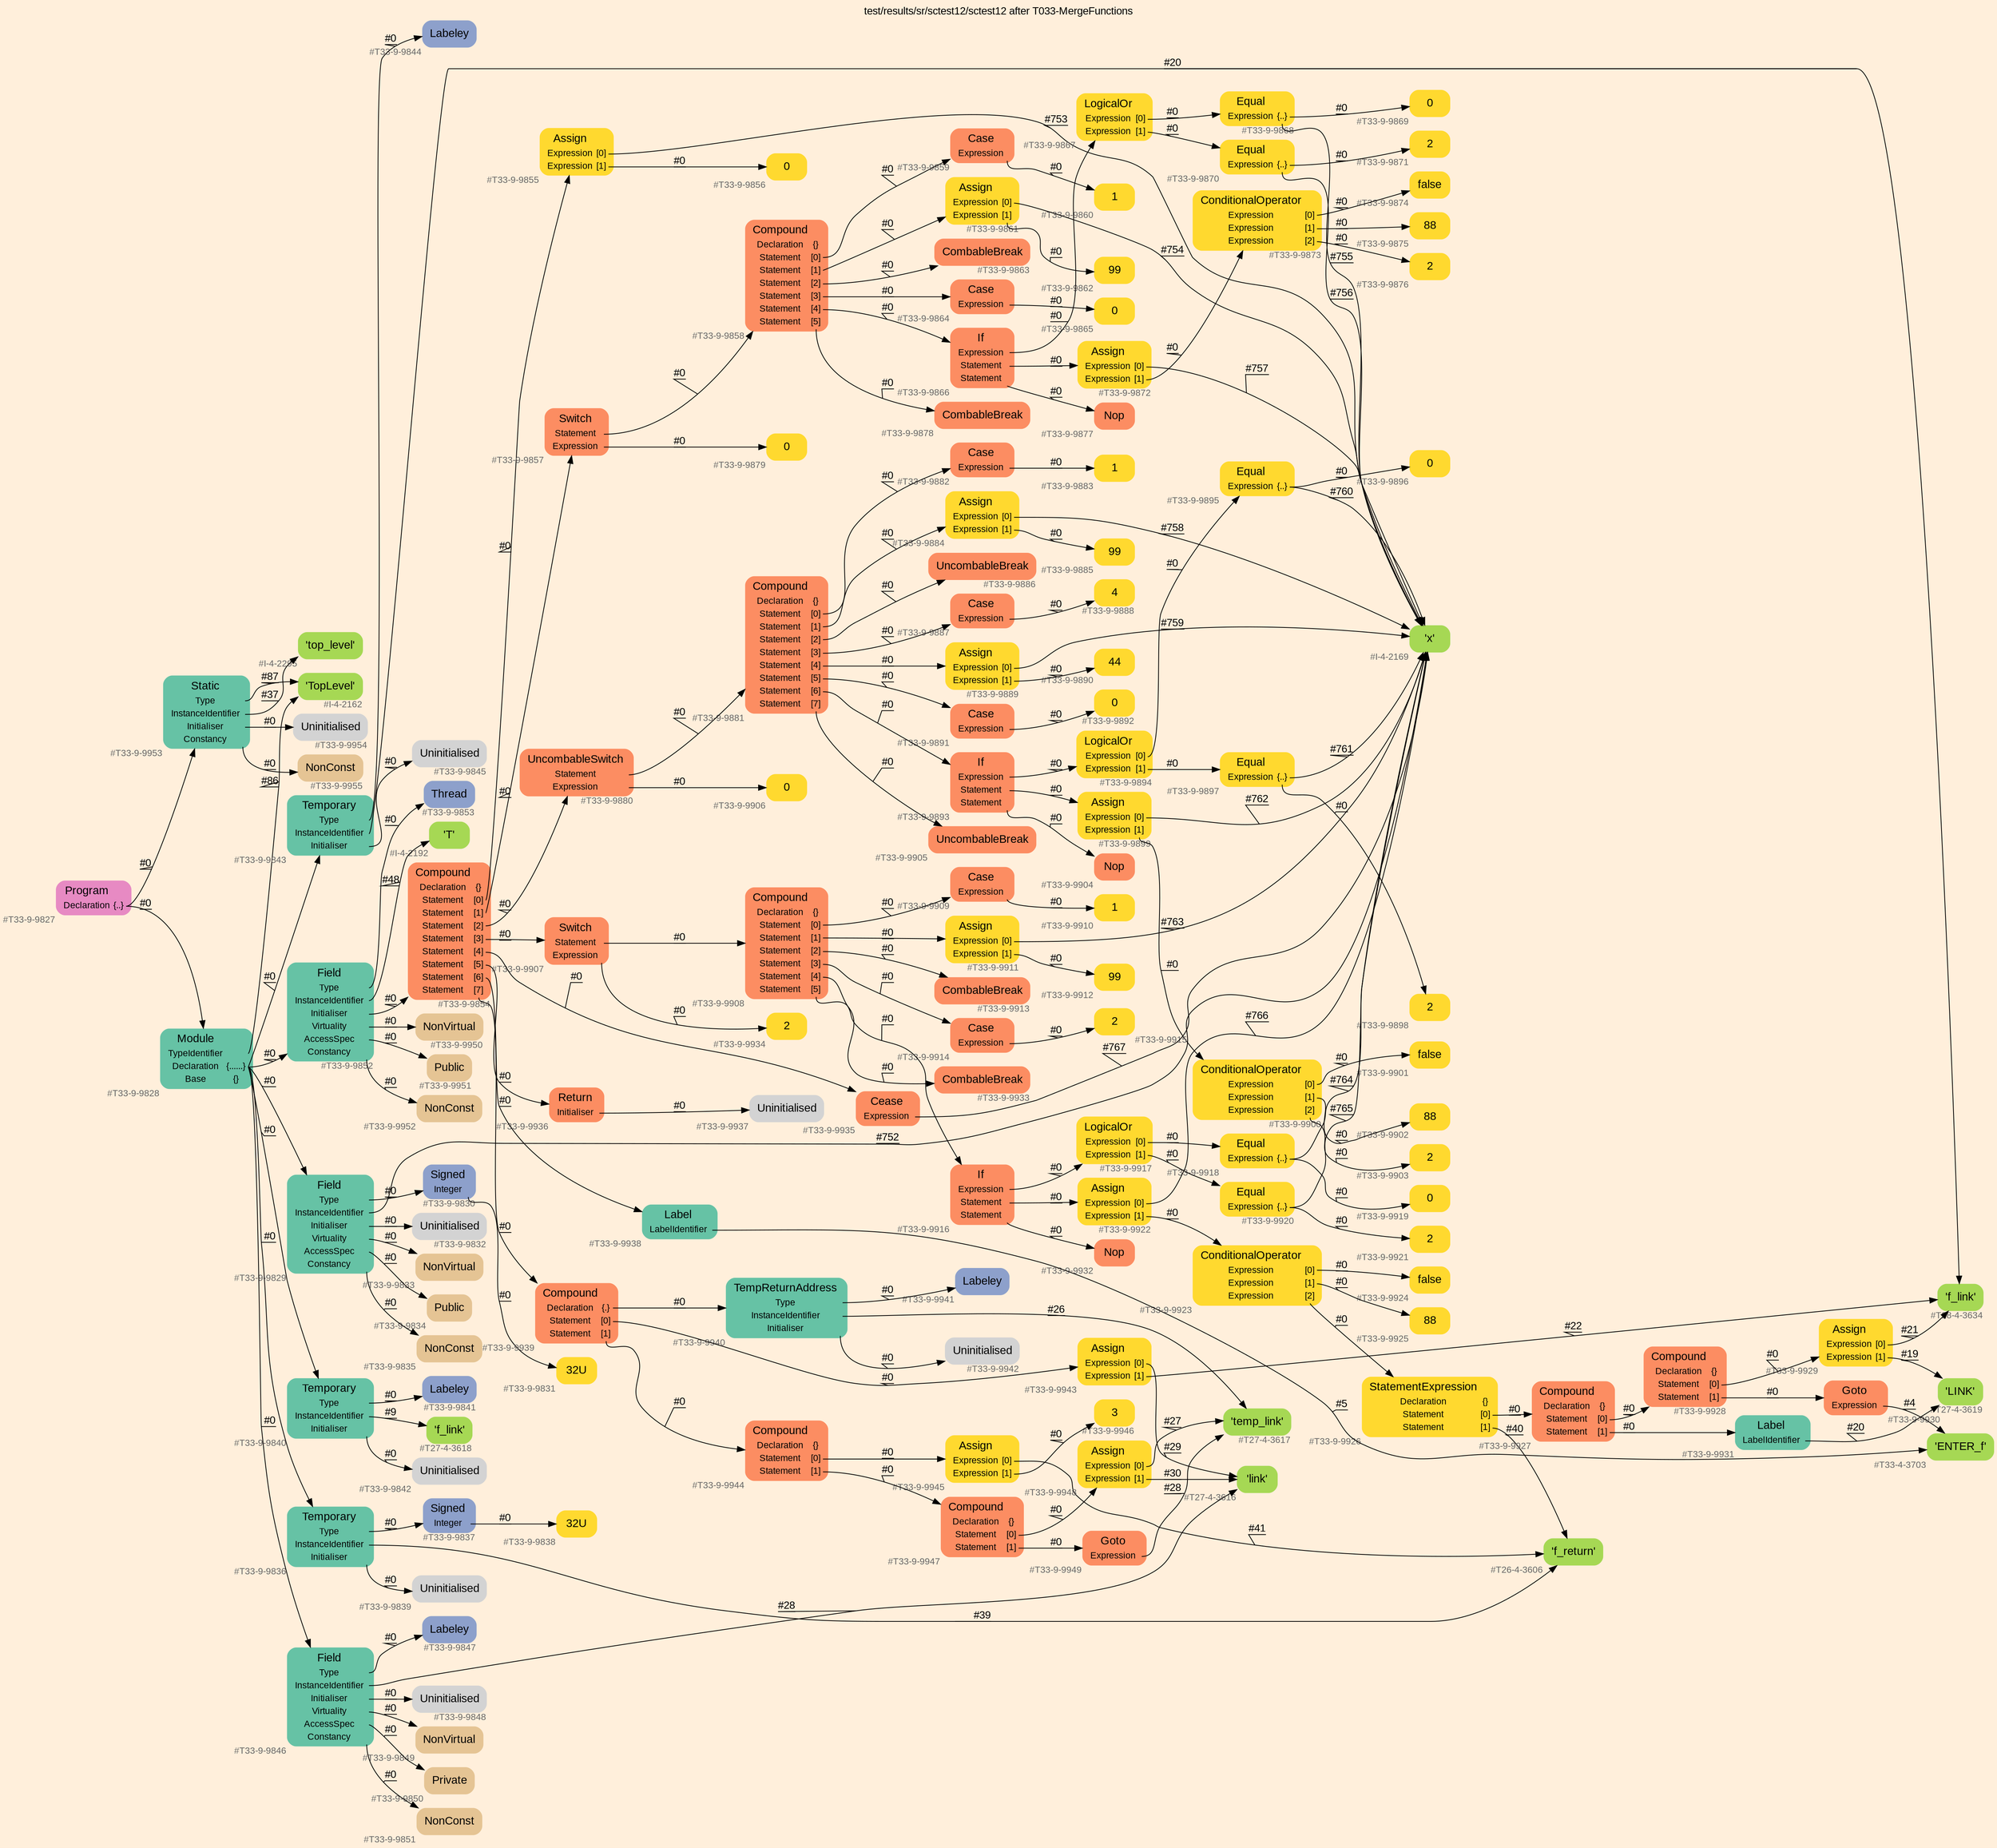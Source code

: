 digraph "test/results/sr/sctest12/sctest12 after T033-MergeFunctions" {
label = "test/results/sr/sctest12/sctest12 after T033-MergeFunctions"
labelloc = t
graph [
    rankdir = "LR"
    ranksep = 0.3
    bgcolor = antiquewhite1
    color = black
    fontcolor = black
    fontname = "Arial"
];
node [
    fontname = "Arial"
];
edge [
    fontname = "Arial"
];

// -------------------- node figure --------------------
// -------- block #T33-9-9827 ----------
"#T33-9-9827" [
    fillcolor = "/set28/4"
    xlabel = "#T33-9-9827"
    fontsize = "12"
    fontcolor = grey40
    shape = "plaintext"
    label = <<TABLE BORDER="0" CELLBORDER="0" CELLSPACING="0">
     <TR><TD><FONT COLOR="black" POINT-SIZE="15">Program</FONT></TD></TR>
     <TR><TD><FONT COLOR="black" POINT-SIZE="12">Declaration</FONT></TD><TD PORT="port0"><FONT COLOR="black" POINT-SIZE="12">{..}</FONT></TD></TR>
    </TABLE>>
    style = "rounded,filled"
];

// -------- block #T33-9-9828 ----------
"#T33-9-9828" [
    fillcolor = "/set28/1"
    xlabel = "#T33-9-9828"
    fontsize = "12"
    fontcolor = grey40
    shape = "plaintext"
    label = <<TABLE BORDER="0" CELLBORDER="0" CELLSPACING="0">
     <TR><TD><FONT COLOR="black" POINT-SIZE="15">Module</FONT></TD></TR>
     <TR><TD><FONT COLOR="black" POINT-SIZE="12">TypeIdentifier</FONT></TD><TD PORT="port0"></TD></TR>
     <TR><TD><FONT COLOR="black" POINT-SIZE="12">Declaration</FONT></TD><TD PORT="port1"><FONT COLOR="black" POINT-SIZE="12">{......}</FONT></TD></TR>
     <TR><TD><FONT COLOR="black" POINT-SIZE="12">Base</FONT></TD><TD PORT="port2"><FONT COLOR="black" POINT-SIZE="12">{}</FONT></TD></TR>
    </TABLE>>
    style = "rounded,filled"
];

// -------- block #I-4-2162 ----------
"#I-4-2162" [
    fillcolor = "/set28/5"
    xlabel = "#I-4-2162"
    fontsize = "12"
    fontcolor = grey40
    shape = "plaintext"
    label = <<TABLE BORDER="0" CELLBORDER="0" CELLSPACING="0">
     <TR><TD><FONT COLOR="black" POINT-SIZE="15">'TopLevel'</FONT></TD></TR>
    </TABLE>>
    style = "rounded,filled"
];

// -------- block #T33-9-9829 ----------
"#T33-9-9829" [
    fillcolor = "/set28/1"
    xlabel = "#T33-9-9829"
    fontsize = "12"
    fontcolor = grey40
    shape = "plaintext"
    label = <<TABLE BORDER="0" CELLBORDER="0" CELLSPACING="0">
     <TR><TD><FONT COLOR="black" POINT-SIZE="15">Field</FONT></TD></TR>
     <TR><TD><FONT COLOR="black" POINT-SIZE="12">Type</FONT></TD><TD PORT="port0"></TD></TR>
     <TR><TD><FONT COLOR="black" POINT-SIZE="12">InstanceIdentifier</FONT></TD><TD PORT="port1"></TD></TR>
     <TR><TD><FONT COLOR="black" POINT-SIZE="12">Initialiser</FONT></TD><TD PORT="port2"></TD></TR>
     <TR><TD><FONT COLOR="black" POINT-SIZE="12">Virtuality</FONT></TD><TD PORT="port3"></TD></TR>
     <TR><TD><FONT COLOR="black" POINT-SIZE="12">AccessSpec</FONT></TD><TD PORT="port4"></TD></TR>
     <TR><TD><FONT COLOR="black" POINT-SIZE="12">Constancy</FONT></TD><TD PORT="port5"></TD></TR>
    </TABLE>>
    style = "rounded,filled"
];

// -------- block #T33-9-9830 ----------
"#T33-9-9830" [
    fillcolor = "/set28/3"
    xlabel = "#T33-9-9830"
    fontsize = "12"
    fontcolor = grey40
    shape = "plaintext"
    label = <<TABLE BORDER="0" CELLBORDER="0" CELLSPACING="0">
     <TR><TD><FONT COLOR="black" POINT-SIZE="15">Signed</FONT></TD></TR>
     <TR><TD><FONT COLOR="black" POINT-SIZE="12">Integer</FONT></TD><TD PORT="port0"></TD></TR>
    </TABLE>>
    style = "rounded,filled"
];

// -------- block #T33-9-9831 ----------
"#T33-9-9831" [
    fillcolor = "/set28/6"
    xlabel = "#T33-9-9831"
    fontsize = "12"
    fontcolor = grey40
    shape = "plaintext"
    label = <<TABLE BORDER="0" CELLBORDER="0" CELLSPACING="0">
     <TR><TD><FONT COLOR="black" POINT-SIZE="15">32U</FONT></TD></TR>
    </TABLE>>
    style = "rounded,filled"
];

// -------- block #I-4-2169 ----------
"#I-4-2169" [
    fillcolor = "/set28/5"
    xlabel = "#I-4-2169"
    fontsize = "12"
    fontcolor = grey40
    shape = "plaintext"
    label = <<TABLE BORDER="0" CELLBORDER="0" CELLSPACING="0">
     <TR><TD><FONT COLOR="black" POINT-SIZE="15">'x'</FONT></TD></TR>
    </TABLE>>
    style = "rounded,filled"
];

// -------- block #T33-9-9832 ----------
"#T33-9-9832" [
    xlabel = "#T33-9-9832"
    fontsize = "12"
    fontcolor = grey40
    shape = "plaintext"
    label = <<TABLE BORDER="0" CELLBORDER="0" CELLSPACING="0">
     <TR><TD><FONT COLOR="black" POINT-SIZE="15">Uninitialised</FONT></TD></TR>
    </TABLE>>
    style = "rounded,filled"
];

// -------- block #T33-9-9833 ----------
"#T33-9-9833" [
    fillcolor = "/set28/7"
    xlabel = "#T33-9-9833"
    fontsize = "12"
    fontcolor = grey40
    shape = "plaintext"
    label = <<TABLE BORDER="0" CELLBORDER="0" CELLSPACING="0">
     <TR><TD><FONT COLOR="black" POINT-SIZE="15">NonVirtual</FONT></TD></TR>
    </TABLE>>
    style = "rounded,filled"
];

// -------- block #T33-9-9834 ----------
"#T33-9-9834" [
    fillcolor = "/set28/7"
    xlabel = "#T33-9-9834"
    fontsize = "12"
    fontcolor = grey40
    shape = "plaintext"
    label = <<TABLE BORDER="0" CELLBORDER="0" CELLSPACING="0">
     <TR><TD><FONT COLOR="black" POINT-SIZE="15">Public</FONT></TD></TR>
    </TABLE>>
    style = "rounded,filled"
];

// -------- block #T33-9-9835 ----------
"#T33-9-9835" [
    fillcolor = "/set28/7"
    xlabel = "#T33-9-9835"
    fontsize = "12"
    fontcolor = grey40
    shape = "plaintext"
    label = <<TABLE BORDER="0" CELLBORDER="0" CELLSPACING="0">
     <TR><TD><FONT COLOR="black" POINT-SIZE="15">NonConst</FONT></TD></TR>
    </TABLE>>
    style = "rounded,filled"
];

// -------- block #T33-9-9836 ----------
"#T33-9-9836" [
    fillcolor = "/set28/1"
    xlabel = "#T33-9-9836"
    fontsize = "12"
    fontcolor = grey40
    shape = "plaintext"
    label = <<TABLE BORDER="0" CELLBORDER="0" CELLSPACING="0">
     <TR><TD><FONT COLOR="black" POINT-SIZE="15">Temporary</FONT></TD></TR>
     <TR><TD><FONT COLOR="black" POINT-SIZE="12">Type</FONT></TD><TD PORT="port0"></TD></TR>
     <TR><TD><FONT COLOR="black" POINT-SIZE="12">InstanceIdentifier</FONT></TD><TD PORT="port1"></TD></TR>
     <TR><TD><FONT COLOR="black" POINT-SIZE="12">Initialiser</FONT></TD><TD PORT="port2"></TD></TR>
    </TABLE>>
    style = "rounded,filled"
];

// -------- block #T33-9-9837 ----------
"#T33-9-9837" [
    fillcolor = "/set28/3"
    xlabel = "#T33-9-9837"
    fontsize = "12"
    fontcolor = grey40
    shape = "plaintext"
    label = <<TABLE BORDER="0" CELLBORDER="0" CELLSPACING="0">
     <TR><TD><FONT COLOR="black" POINT-SIZE="15">Signed</FONT></TD></TR>
     <TR><TD><FONT COLOR="black" POINT-SIZE="12">Integer</FONT></TD><TD PORT="port0"></TD></TR>
    </TABLE>>
    style = "rounded,filled"
];

// -------- block #T33-9-9838 ----------
"#T33-9-9838" [
    fillcolor = "/set28/6"
    xlabel = "#T33-9-9838"
    fontsize = "12"
    fontcolor = grey40
    shape = "plaintext"
    label = <<TABLE BORDER="0" CELLBORDER="0" CELLSPACING="0">
     <TR><TD><FONT COLOR="black" POINT-SIZE="15">32U</FONT></TD></TR>
    </TABLE>>
    style = "rounded,filled"
];

// -------- block #T26-4-3606 ----------
"#T26-4-3606" [
    fillcolor = "/set28/5"
    xlabel = "#T26-4-3606"
    fontsize = "12"
    fontcolor = grey40
    shape = "plaintext"
    label = <<TABLE BORDER="0" CELLBORDER="0" CELLSPACING="0">
     <TR><TD><FONT COLOR="black" POINT-SIZE="15">'f_return'</FONT></TD></TR>
    </TABLE>>
    style = "rounded,filled"
];

// -------- block #T33-9-9839 ----------
"#T33-9-9839" [
    xlabel = "#T33-9-9839"
    fontsize = "12"
    fontcolor = grey40
    shape = "plaintext"
    label = <<TABLE BORDER="0" CELLBORDER="0" CELLSPACING="0">
     <TR><TD><FONT COLOR="black" POINT-SIZE="15">Uninitialised</FONT></TD></TR>
    </TABLE>>
    style = "rounded,filled"
];

// -------- block #T33-9-9840 ----------
"#T33-9-9840" [
    fillcolor = "/set28/1"
    xlabel = "#T33-9-9840"
    fontsize = "12"
    fontcolor = grey40
    shape = "plaintext"
    label = <<TABLE BORDER="0" CELLBORDER="0" CELLSPACING="0">
     <TR><TD><FONT COLOR="black" POINT-SIZE="15">Temporary</FONT></TD></TR>
     <TR><TD><FONT COLOR="black" POINT-SIZE="12">Type</FONT></TD><TD PORT="port0"></TD></TR>
     <TR><TD><FONT COLOR="black" POINT-SIZE="12">InstanceIdentifier</FONT></TD><TD PORT="port1"></TD></TR>
     <TR><TD><FONT COLOR="black" POINT-SIZE="12">Initialiser</FONT></TD><TD PORT="port2"></TD></TR>
    </TABLE>>
    style = "rounded,filled"
];

// -------- block #T33-9-9841 ----------
"#T33-9-9841" [
    fillcolor = "/set28/3"
    xlabel = "#T33-9-9841"
    fontsize = "12"
    fontcolor = grey40
    shape = "plaintext"
    label = <<TABLE BORDER="0" CELLBORDER="0" CELLSPACING="0">
     <TR><TD><FONT COLOR="black" POINT-SIZE="15">Labeley</FONT></TD></TR>
    </TABLE>>
    style = "rounded,filled"
];

// -------- block #T27-4-3618 ----------
"#T27-4-3618" [
    fillcolor = "/set28/5"
    xlabel = "#T27-4-3618"
    fontsize = "12"
    fontcolor = grey40
    shape = "plaintext"
    label = <<TABLE BORDER="0" CELLBORDER="0" CELLSPACING="0">
     <TR><TD><FONT COLOR="black" POINT-SIZE="15">'f_link'</FONT></TD></TR>
    </TABLE>>
    style = "rounded,filled"
];

// -------- block #T33-9-9842 ----------
"#T33-9-9842" [
    xlabel = "#T33-9-9842"
    fontsize = "12"
    fontcolor = grey40
    shape = "plaintext"
    label = <<TABLE BORDER="0" CELLBORDER="0" CELLSPACING="0">
     <TR><TD><FONT COLOR="black" POINT-SIZE="15">Uninitialised</FONT></TD></TR>
    </TABLE>>
    style = "rounded,filled"
];

// -------- block #T33-9-9843 ----------
"#T33-9-9843" [
    fillcolor = "/set28/1"
    xlabel = "#T33-9-9843"
    fontsize = "12"
    fontcolor = grey40
    shape = "plaintext"
    label = <<TABLE BORDER="0" CELLBORDER="0" CELLSPACING="0">
     <TR><TD><FONT COLOR="black" POINT-SIZE="15">Temporary</FONT></TD></TR>
     <TR><TD><FONT COLOR="black" POINT-SIZE="12">Type</FONT></TD><TD PORT="port0"></TD></TR>
     <TR><TD><FONT COLOR="black" POINT-SIZE="12">InstanceIdentifier</FONT></TD><TD PORT="port1"></TD></TR>
     <TR><TD><FONT COLOR="black" POINT-SIZE="12">Initialiser</FONT></TD><TD PORT="port2"></TD></TR>
    </TABLE>>
    style = "rounded,filled"
];

// -------- block #T33-9-9844 ----------
"#T33-9-9844" [
    fillcolor = "/set28/3"
    xlabel = "#T33-9-9844"
    fontsize = "12"
    fontcolor = grey40
    shape = "plaintext"
    label = <<TABLE BORDER="0" CELLBORDER="0" CELLSPACING="0">
     <TR><TD><FONT COLOR="black" POINT-SIZE="15">Labeley</FONT></TD></TR>
    </TABLE>>
    style = "rounded,filled"
];

// -------- block #T28-4-3634 ----------
"#T28-4-3634" [
    fillcolor = "/set28/5"
    xlabel = "#T28-4-3634"
    fontsize = "12"
    fontcolor = grey40
    shape = "plaintext"
    label = <<TABLE BORDER="0" CELLBORDER="0" CELLSPACING="0">
     <TR><TD><FONT COLOR="black" POINT-SIZE="15">'f_link'</FONT></TD></TR>
    </TABLE>>
    style = "rounded,filled"
];

// -------- block #T33-9-9845 ----------
"#T33-9-9845" [
    xlabel = "#T33-9-9845"
    fontsize = "12"
    fontcolor = grey40
    shape = "plaintext"
    label = <<TABLE BORDER="0" CELLBORDER="0" CELLSPACING="0">
     <TR><TD><FONT COLOR="black" POINT-SIZE="15">Uninitialised</FONT></TD></TR>
    </TABLE>>
    style = "rounded,filled"
];

// -------- block #T33-9-9846 ----------
"#T33-9-9846" [
    fillcolor = "/set28/1"
    xlabel = "#T33-9-9846"
    fontsize = "12"
    fontcolor = grey40
    shape = "plaintext"
    label = <<TABLE BORDER="0" CELLBORDER="0" CELLSPACING="0">
     <TR><TD><FONT COLOR="black" POINT-SIZE="15">Field</FONT></TD></TR>
     <TR><TD><FONT COLOR="black" POINT-SIZE="12">Type</FONT></TD><TD PORT="port0"></TD></TR>
     <TR><TD><FONT COLOR="black" POINT-SIZE="12">InstanceIdentifier</FONT></TD><TD PORT="port1"></TD></TR>
     <TR><TD><FONT COLOR="black" POINT-SIZE="12">Initialiser</FONT></TD><TD PORT="port2"></TD></TR>
     <TR><TD><FONT COLOR="black" POINT-SIZE="12">Virtuality</FONT></TD><TD PORT="port3"></TD></TR>
     <TR><TD><FONT COLOR="black" POINT-SIZE="12">AccessSpec</FONT></TD><TD PORT="port4"></TD></TR>
     <TR><TD><FONT COLOR="black" POINT-SIZE="12">Constancy</FONT></TD><TD PORT="port5"></TD></TR>
    </TABLE>>
    style = "rounded,filled"
];

// -------- block #T33-9-9847 ----------
"#T33-9-9847" [
    fillcolor = "/set28/3"
    xlabel = "#T33-9-9847"
    fontsize = "12"
    fontcolor = grey40
    shape = "plaintext"
    label = <<TABLE BORDER="0" CELLBORDER="0" CELLSPACING="0">
     <TR><TD><FONT COLOR="black" POINT-SIZE="15">Labeley</FONT></TD></TR>
    </TABLE>>
    style = "rounded,filled"
];

// -------- block #T27-4-3616 ----------
"#T27-4-3616" [
    fillcolor = "/set28/5"
    xlabel = "#T27-4-3616"
    fontsize = "12"
    fontcolor = grey40
    shape = "plaintext"
    label = <<TABLE BORDER="0" CELLBORDER="0" CELLSPACING="0">
     <TR><TD><FONT COLOR="black" POINT-SIZE="15">'link'</FONT></TD></TR>
    </TABLE>>
    style = "rounded,filled"
];

// -------- block #T33-9-9848 ----------
"#T33-9-9848" [
    xlabel = "#T33-9-9848"
    fontsize = "12"
    fontcolor = grey40
    shape = "plaintext"
    label = <<TABLE BORDER="0" CELLBORDER="0" CELLSPACING="0">
     <TR><TD><FONT COLOR="black" POINT-SIZE="15">Uninitialised</FONT></TD></TR>
    </TABLE>>
    style = "rounded,filled"
];

// -------- block #T33-9-9849 ----------
"#T33-9-9849" [
    fillcolor = "/set28/7"
    xlabel = "#T33-9-9849"
    fontsize = "12"
    fontcolor = grey40
    shape = "plaintext"
    label = <<TABLE BORDER="0" CELLBORDER="0" CELLSPACING="0">
     <TR><TD><FONT COLOR="black" POINT-SIZE="15">NonVirtual</FONT></TD></TR>
    </TABLE>>
    style = "rounded,filled"
];

// -------- block #T33-9-9850 ----------
"#T33-9-9850" [
    fillcolor = "/set28/7"
    xlabel = "#T33-9-9850"
    fontsize = "12"
    fontcolor = grey40
    shape = "plaintext"
    label = <<TABLE BORDER="0" CELLBORDER="0" CELLSPACING="0">
     <TR><TD><FONT COLOR="black" POINT-SIZE="15">Private</FONT></TD></TR>
    </TABLE>>
    style = "rounded,filled"
];

// -------- block #T33-9-9851 ----------
"#T33-9-9851" [
    fillcolor = "/set28/7"
    xlabel = "#T33-9-9851"
    fontsize = "12"
    fontcolor = grey40
    shape = "plaintext"
    label = <<TABLE BORDER="0" CELLBORDER="0" CELLSPACING="0">
     <TR><TD><FONT COLOR="black" POINT-SIZE="15">NonConst</FONT></TD></TR>
    </TABLE>>
    style = "rounded,filled"
];

// -------- block #T33-9-9852 ----------
"#T33-9-9852" [
    fillcolor = "/set28/1"
    xlabel = "#T33-9-9852"
    fontsize = "12"
    fontcolor = grey40
    shape = "plaintext"
    label = <<TABLE BORDER="0" CELLBORDER="0" CELLSPACING="0">
     <TR><TD><FONT COLOR="black" POINT-SIZE="15">Field</FONT></TD></TR>
     <TR><TD><FONT COLOR="black" POINT-SIZE="12">Type</FONT></TD><TD PORT="port0"></TD></TR>
     <TR><TD><FONT COLOR="black" POINT-SIZE="12">InstanceIdentifier</FONT></TD><TD PORT="port1"></TD></TR>
     <TR><TD><FONT COLOR="black" POINT-SIZE="12">Initialiser</FONT></TD><TD PORT="port2"></TD></TR>
     <TR><TD><FONT COLOR="black" POINT-SIZE="12">Virtuality</FONT></TD><TD PORT="port3"></TD></TR>
     <TR><TD><FONT COLOR="black" POINT-SIZE="12">AccessSpec</FONT></TD><TD PORT="port4"></TD></TR>
     <TR><TD><FONT COLOR="black" POINT-SIZE="12">Constancy</FONT></TD><TD PORT="port5"></TD></TR>
    </TABLE>>
    style = "rounded,filled"
];

// -------- block #T33-9-9853 ----------
"#T33-9-9853" [
    fillcolor = "/set28/3"
    xlabel = "#T33-9-9853"
    fontsize = "12"
    fontcolor = grey40
    shape = "plaintext"
    label = <<TABLE BORDER="0" CELLBORDER="0" CELLSPACING="0">
     <TR><TD><FONT COLOR="black" POINT-SIZE="15">Thread</FONT></TD></TR>
    </TABLE>>
    style = "rounded,filled"
];

// -------- block #I-4-2192 ----------
"#I-4-2192" [
    fillcolor = "/set28/5"
    xlabel = "#I-4-2192"
    fontsize = "12"
    fontcolor = grey40
    shape = "plaintext"
    label = <<TABLE BORDER="0" CELLBORDER="0" CELLSPACING="0">
     <TR><TD><FONT COLOR="black" POINT-SIZE="15">'T'</FONT></TD></TR>
    </TABLE>>
    style = "rounded,filled"
];

// -------- block #T33-9-9854 ----------
"#T33-9-9854" [
    fillcolor = "/set28/2"
    xlabel = "#T33-9-9854"
    fontsize = "12"
    fontcolor = grey40
    shape = "plaintext"
    label = <<TABLE BORDER="0" CELLBORDER="0" CELLSPACING="0">
     <TR><TD><FONT COLOR="black" POINT-SIZE="15">Compound</FONT></TD></TR>
     <TR><TD><FONT COLOR="black" POINT-SIZE="12">Declaration</FONT></TD><TD PORT="port0"><FONT COLOR="black" POINT-SIZE="12">{}</FONT></TD></TR>
     <TR><TD><FONT COLOR="black" POINT-SIZE="12">Statement</FONT></TD><TD PORT="port1"><FONT COLOR="black" POINT-SIZE="12">[0]</FONT></TD></TR>
     <TR><TD><FONT COLOR="black" POINT-SIZE="12">Statement</FONT></TD><TD PORT="port2"><FONT COLOR="black" POINT-SIZE="12">[1]</FONT></TD></TR>
     <TR><TD><FONT COLOR="black" POINT-SIZE="12">Statement</FONT></TD><TD PORT="port3"><FONT COLOR="black" POINT-SIZE="12">[2]</FONT></TD></TR>
     <TR><TD><FONT COLOR="black" POINT-SIZE="12">Statement</FONT></TD><TD PORT="port4"><FONT COLOR="black" POINT-SIZE="12">[3]</FONT></TD></TR>
     <TR><TD><FONT COLOR="black" POINT-SIZE="12">Statement</FONT></TD><TD PORT="port5"><FONT COLOR="black" POINT-SIZE="12">[4]</FONT></TD></TR>
     <TR><TD><FONT COLOR="black" POINT-SIZE="12">Statement</FONT></TD><TD PORT="port6"><FONT COLOR="black" POINT-SIZE="12">[5]</FONT></TD></TR>
     <TR><TD><FONT COLOR="black" POINT-SIZE="12">Statement</FONT></TD><TD PORT="port7"><FONT COLOR="black" POINT-SIZE="12">[6]</FONT></TD></TR>
     <TR><TD><FONT COLOR="black" POINT-SIZE="12">Statement</FONT></TD><TD PORT="port8"><FONT COLOR="black" POINT-SIZE="12">[7]</FONT></TD></TR>
    </TABLE>>
    style = "rounded,filled"
];

// -------- block #T33-9-9855 ----------
"#T33-9-9855" [
    fillcolor = "/set28/6"
    xlabel = "#T33-9-9855"
    fontsize = "12"
    fontcolor = grey40
    shape = "plaintext"
    label = <<TABLE BORDER="0" CELLBORDER="0" CELLSPACING="0">
     <TR><TD><FONT COLOR="black" POINT-SIZE="15">Assign</FONT></TD></TR>
     <TR><TD><FONT COLOR="black" POINT-SIZE="12">Expression</FONT></TD><TD PORT="port0"><FONT COLOR="black" POINT-SIZE="12">[0]</FONT></TD></TR>
     <TR><TD><FONT COLOR="black" POINT-SIZE="12">Expression</FONT></TD><TD PORT="port1"><FONT COLOR="black" POINT-SIZE="12">[1]</FONT></TD></TR>
    </TABLE>>
    style = "rounded,filled"
];

// -------- block #T33-9-9856 ----------
"#T33-9-9856" [
    fillcolor = "/set28/6"
    xlabel = "#T33-9-9856"
    fontsize = "12"
    fontcolor = grey40
    shape = "plaintext"
    label = <<TABLE BORDER="0" CELLBORDER="0" CELLSPACING="0">
     <TR><TD><FONT COLOR="black" POINT-SIZE="15">0</FONT></TD></TR>
    </TABLE>>
    style = "rounded,filled"
];

// -------- block #T33-9-9857 ----------
"#T33-9-9857" [
    fillcolor = "/set28/2"
    xlabel = "#T33-9-9857"
    fontsize = "12"
    fontcolor = grey40
    shape = "plaintext"
    label = <<TABLE BORDER="0" CELLBORDER="0" CELLSPACING="0">
     <TR><TD><FONT COLOR="black" POINT-SIZE="15">Switch</FONT></TD></TR>
     <TR><TD><FONT COLOR="black" POINT-SIZE="12">Statement</FONT></TD><TD PORT="port0"></TD></TR>
     <TR><TD><FONT COLOR="black" POINT-SIZE="12">Expression</FONT></TD><TD PORT="port1"></TD></TR>
    </TABLE>>
    style = "rounded,filled"
];

// -------- block #T33-9-9858 ----------
"#T33-9-9858" [
    fillcolor = "/set28/2"
    xlabel = "#T33-9-9858"
    fontsize = "12"
    fontcolor = grey40
    shape = "plaintext"
    label = <<TABLE BORDER="0" CELLBORDER="0" CELLSPACING="0">
     <TR><TD><FONT COLOR="black" POINT-SIZE="15">Compound</FONT></TD></TR>
     <TR><TD><FONT COLOR="black" POINT-SIZE="12">Declaration</FONT></TD><TD PORT="port0"><FONT COLOR="black" POINT-SIZE="12">{}</FONT></TD></TR>
     <TR><TD><FONT COLOR="black" POINT-SIZE="12">Statement</FONT></TD><TD PORT="port1"><FONT COLOR="black" POINT-SIZE="12">[0]</FONT></TD></TR>
     <TR><TD><FONT COLOR="black" POINT-SIZE="12">Statement</FONT></TD><TD PORT="port2"><FONT COLOR="black" POINT-SIZE="12">[1]</FONT></TD></TR>
     <TR><TD><FONT COLOR="black" POINT-SIZE="12">Statement</FONT></TD><TD PORT="port3"><FONT COLOR="black" POINT-SIZE="12">[2]</FONT></TD></TR>
     <TR><TD><FONT COLOR="black" POINT-SIZE="12">Statement</FONT></TD><TD PORT="port4"><FONT COLOR="black" POINT-SIZE="12">[3]</FONT></TD></TR>
     <TR><TD><FONT COLOR="black" POINT-SIZE="12">Statement</FONT></TD><TD PORT="port5"><FONT COLOR="black" POINT-SIZE="12">[4]</FONT></TD></TR>
     <TR><TD><FONT COLOR="black" POINT-SIZE="12">Statement</FONT></TD><TD PORT="port6"><FONT COLOR="black" POINT-SIZE="12">[5]</FONT></TD></TR>
    </TABLE>>
    style = "rounded,filled"
];

// -------- block #T33-9-9859 ----------
"#T33-9-9859" [
    fillcolor = "/set28/2"
    xlabel = "#T33-9-9859"
    fontsize = "12"
    fontcolor = grey40
    shape = "plaintext"
    label = <<TABLE BORDER="0" CELLBORDER="0" CELLSPACING="0">
     <TR><TD><FONT COLOR="black" POINT-SIZE="15">Case</FONT></TD></TR>
     <TR><TD><FONT COLOR="black" POINT-SIZE="12">Expression</FONT></TD><TD PORT="port0"></TD></TR>
    </TABLE>>
    style = "rounded,filled"
];

// -------- block #T33-9-9860 ----------
"#T33-9-9860" [
    fillcolor = "/set28/6"
    xlabel = "#T33-9-9860"
    fontsize = "12"
    fontcolor = grey40
    shape = "plaintext"
    label = <<TABLE BORDER="0" CELLBORDER="0" CELLSPACING="0">
     <TR><TD><FONT COLOR="black" POINT-SIZE="15">1</FONT></TD></TR>
    </TABLE>>
    style = "rounded,filled"
];

// -------- block #T33-9-9861 ----------
"#T33-9-9861" [
    fillcolor = "/set28/6"
    xlabel = "#T33-9-9861"
    fontsize = "12"
    fontcolor = grey40
    shape = "plaintext"
    label = <<TABLE BORDER="0" CELLBORDER="0" CELLSPACING="0">
     <TR><TD><FONT COLOR="black" POINT-SIZE="15">Assign</FONT></TD></TR>
     <TR><TD><FONT COLOR="black" POINT-SIZE="12">Expression</FONT></TD><TD PORT="port0"><FONT COLOR="black" POINT-SIZE="12">[0]</FONT></TD></TR>
     <TR><TD><FONT COLOR="black" POINT-SIZE="12">Expression</FONT></TD><TD PORT="port1"><FONT COLOR="black" POINT-SIZE="12">[1]</FONT></TD></TR>
    </TABLE>>
    style = "rounded,filled"
];

// -------- block #T33-9-9862 ----------
"#T33-9-9862" [
    fillcolor = "/set28/6"
    xlabel = "#T33-9-9862"
    fontsize = "12"
    fontcolor = grey40
    shape = "plaintext"
    label = <<TABLE BORDER="0" CELLBORDER="0" CELLSPACING="0">
     <TR><TD><FONT COLOR="black" POINT-SIZE="15">99</FONT></TD></TR>
    </TABLE>>
    style = "rounded,filled"
];

// -------- block #T33-9-9863 ----------
"#T33-9-9863" [
    fillcolor = "/set28/2"
    xlabel = "#T33-9-9863"
    fontsize = "12"
    fontcolor = grey40
    shape = "plaintext"
    label = <<TABLE BORDER="0" CELLBORDER="0" CELLSPACING="0">
     <TR><TD><FONT COLOR="black" POINT-SIZE="15">CombableBreak</FONT></TD></TR>
    </TABLE>>
    style = "rounded,filled"
];

// -------- block #T33-9-9864 ----------
"#T33-9-9864" [
    fillcolor = "/set28/2"
    xlabel = "#T33-9-9864"
    fontsize = "12"
    fontcolor = grey40
    shape = "plaintext"
    label = <<TABLE BORDER="0" CELLBORDER="0" CELLSPACING="0">
     <TR><TD><FONT COLOR="black" POINT-SIZE="15">Case</FONT></TD></TR>
     <TR><TD><FONT COLOR="black" POINT-SIZE="12">Expression</FONT></TD><TD PORT="port0"></TD></TR>
    </TABLE>>
    style = "rounded,filled"
];

// -------- block #T33-9-9865 ----------
"#T33-9-9865" [
    fillcolor = "/set28/6"
    xlabel = "#T33-9-9865"
    fontsize = "12"
    fontcolor = grey40
    shape = "plaintext"
    label = <<TABLE BORDER="0" CELLBORDER="0" CELLSPACING="0">
     <TR><TD><FONT COLOR="black" POINT-SIZE="15">0</FONT></TD></TR>
    </TABLE>>
    style = "rounded,filled"
];

// -------- block #T33-9-9866 ----------
"#T33-9-9866" [
    fillcolor = "/set28/2"
    xlabel = "#T33-9-9866"
    fontsize = "12"
    fontcolor = grey40
    shape = "plaintext"
    label = <<TABLE BORDER="0" CELLBORDER="0" CELLSPACING="0">
     <TR><TD><FONT COLOR="black" POINT-SIZE="15">If</FONT></TD></TR>
     <TR><TD><FONT COLOR="black" POINT-SIZE="12">Expression</FONT></TD><TD PORT="port0"></TD></TR>
     <TR><TD><FONT COLOR="black" POINT-SIZE="12">Statement</FONT></TD><TD PORT="port1"></TD></TR>
     <TR><TD><FONT COLOR="black" POINT-SIZE="12">Statement</FONT></TD><TD PORT="port2"></TD></TR>
    </TABLE>>
    style = "rounded,filled"
];

// -------- block #T33-9-9867 ----------
"#T33-9-9867" [
    fillcolor = "/set28/6"
    xlabel = "#T33-9-9867"
    fontsize = "12"
    fontcolor = grey40
    shape = "plaintext"
    label = <<TABLE BORDER="0" CELLBORDER="0" CELLSPACING="0">
     <TR><TD><FONT COLOR="black" POINT-SIZE="15">LogicalOr</FONT></TD></TR>
     <TR><TD><FONT COLOR="black" POINT-SIZE="12">Expression</FONT></TD><TD PORT="port0"><FONT COLOR="black" POINT-SIZE="12">[0]</FONT></TD></TR>
     <TR><TD><FONT COLOR="black" POINT-SIZE="12">Expression</FONT></TD><TD PORT="port1"><FONT COLOR="black" POINT-SIZE="12">[1]</FONT></TD></TR>
    </TABLE>>
    style = "rounded,filled"
];

// -------- block #T33-9-9868 ----------
"#T33-9-9868" [
    fillcolor = "/set28/6"
    xlabel = "#T33-9-9868"
    fontsize = "12"
    fontcolor = grey40
    shape = "plaintext"
    label = <<TABLE BORDER="0" CELLBORDER="0" CELLSPACING="0">
     <TR><TD><FONT COLOR="black" POINT-SIZE="15">Equal</FONT></TD></TR>
     <TR><TD><FONT COLOR="black" POINT-SIZE="12">Expression</FONT></TD><TD PORT="port0"><FONT COLOR="black" POINT-SIZE="12">{..}</FONT></TD></TR>
    </TABLE>>
    style = "rounded,filled"
];

// -------- block #T33-9-9869 ----------
"#T33-9-9869" [
    fillcolor = "/set28/6"
    xlabel = "#T33-9-9869"
    fontsize = "12"
    fontcolor = grey40
    shape = "plaintext"
    label = <<TABLE BORDER="0" CELLBORDER="0" CELLSPACING="0">
     <TR><TD><FONT COLOR="black" POINT-SIZE="15">0</FONT></TD></TR>
    </TABLE>>
    style = "rounded,filled"
];

// -------- block #T33-9-9870 ----------
"#T33-9-9870" [
    fillcolor = "/set28/6"
    xlabel = "#T33-9-9870"
    fontsize = "12"
    fontcolor = grey40
    shape = "plaintext"
    label = <<TABLE BORDER="0" CELLBORDER="0" CELLSPACING="0">
     <TR><TD><FONT COLOR="black" POINT-SIZE="15">Equal</FONT></TD></TR>
     <TR><TD><FONT COLOR="black" POINT-SIZE="12">Expression</FONT></TD><TD PORT="port0"><FONT COLOR="black" POINT-SIZE="12">{..}</FONT></TD></TR>
    </TABLE>>
    style = "rounded,filled"
];

// -------- block #T33-9-9871 ----------
"#T33-9-9871" [
    fillcolor = "/set28/6"
    xlabel = "#T33-9-9871"
    fontsize = "12"
    fontcolor = grey40
    shape = "plaintext"
    label = <<TABLE BORDER="0" CELLBORDER="0" CELLSPACING="0">
     <TR><TD><FONT COLOR="black" POINT-SIZE="15">2</FONT></TD></TR>
    </TABLE>>
    style = "rounded,filled"
];

// -------- block #T33-9-9872 ----------
"#T33-9-9872" [
    fillcolor = "/set28/6"
    xlabel = "#T33-9-9872"
    fontsize = "12"
    fontcolor = grey40
    shape = "plaintext"
    label = <<TABLE BORDER="0" CELLBORDER="0" CELLSPACING="0">
     <TR><TD><FONT COLOR="black" POINT-SIZE="15">Assign</FONT></TD></TR>
     <TR><TD><FONT COLOR="black" POINT-SIZE="12">Expression</FONT></TD><TD PORT="port0"><FONT COLOR="black" POINT-SIZE="12">[0]</FONT></TD></TR>
     <TR><TD><FONT COLOR="black" POINT-SIZE="12">Expression</FONT></TD><TD PORT="port1"><FONT COLOR="black" POINT-SIZE="12">[1]</FONT></TD></TR>
    </TABLE>>
    style = "rounded,filled"
];

// -------- block #T33-9-9873 ----------
"#T33-9-9873" [
    fillcolor = "/set28/6"
    xlabel = "#T33-9-9873"
    fontsize = "12"
    fontcolor = grey40
    shape = "plaintext"
    label = <<TABLE BORDER="0" CELLBORDER="0" CELLSPACING="0">
     <TR><TD><FONT COLOR="black" POINT-SIZE="15">ConditionalOperator</FONT></TD></TR>
     <TR><TD><FONT COLOR="black" POINT-SIZE="12">Expression</FONT></TD><TD PORT="port0"><FONT COLOR="black" POINT-SIZE="12">[0]</FONT></TD></TR>
     <TR><TD><FONT COLOR="black" POINT-SIZE="12">Expression</FONT></TD><TD PORT="port1"><FONT COLOR="black" POINT-SIZE="12">[1]</FONT></TD></TR>
     <TR><TD><FONT COLOR="black" POINT-SIZE="12">Expression</FONT></TD><TD PORT="port2"><FONT COLOR="black" POINT-SIZE="12">[2]</FONT></TD></TR>
    </TABLE>>
    style = "rounded,filled"
];

// -------- block #T33-9-9874 ----------
"#T33-9-9874" [
    fillcolor = "/set28/6"
    xlabel = "#T33-9-9874"
    fontsize = "12"
    fontcolor = grey40
    shape = "plaintext"
    label = <<TABLE BORDER="0" CELLBORDER="0" CELLSPACING="0">
     <TR><TD><FONT COLOR="black" POINT-SIZE="15">false</FONT></TD></TR>
    </TABLE>>
    style = "rounded,filled"
];

// -------- block #T33-9-9875 ----------
"#T33-9-9875" [
    fillcolor = "/set28/6"
    xlabel = "#T33-9-9875"
    fontsize = "12"
    fontcolor = grey40
    shape = "plaintext"
    label = <<TABLE BORDER="0" CELLBORDER="0" CELLSPACING="0">
     <TR><TD><FONT COLOR="black" POINT-SIZE="15">88</FONT></TD></TR>
    </TABLE>>
    style = "rounded,filled"
];

// -------- block #T33-9-9876 ----------
"#T33-9-9876" [
    fillcolor = "/set28/6"
    xlabel = "#T33-9-9876"
    fontsize = "12"
    fontcolor = grey40
    shape = "plaintext"
    label = <<TABLE BORDER="0" CELLBORDER="0" CELLSPACING="0">
     <TR><TD><FONT COLOR="black" POINT-SIZE="15">2</FONT></TD></TR>
    </TABLE>>
    style = "rounded,filled"
];

// -------- block #T33-9-9877 ----------
"#T33-9-9877" [
    fillcolor = "/set28/2"
    xlabel = "#T33-9-9877"
    fontsize = "12"
    fontcolor = grey40
    shape = "plaintext"
    label = <<TABLE BORDER="0" CELLBORDER="0" CELLSPACING="0">
     <TR><TD><FONT COLOR="black" POINT-SIZE="15">Nop</FONT></TD></TR>
    </TABLE>>
    style = "rounded,filled"
];

// -------- block #T33-9-9878 ----------
"#T33-9-9878" [
    fillcolor = "/set28/2"
    xlabel = "#T33-9-9878"
    fontsize = "12"
    fontcolor = grey40
    shape = "plaintext"
    label = <<TABLE BORDER="0" CELLBORDER="0" CELLSPACING="0">
     <TR><TD><FONT COLOR="black" POINT-SIZE="15">CombableBreak</FONT></TD></TR>
    </TABLE>>
    style = "rounded,filled"
];

// -------- block #T33-9-9879 ----------
"#T33-9-9879" [
    fillcolor = "/set28/6"
    xlabel = "#T33-9-9879"
    fontsize = "12"
    fontcolor = grey40
    shape = "plaintext"
    label = <<TABLE BORDER="0" CELLBORDER="0" CELLSPACING="0">
     <TR><TD><FONT COLOR="black" POINT-SIZE="15">0</FONT></TD></TR>
    </TABLE>>
    style = "rounded,filled"
];

// -------- block #T33-9-9880 ----------
"#T33-9-9880" [
    fillcolor = "/set28/2"
    xlabel = "#T33-9-9880"
    fontsize = "12"
    fontcolor = grey40
    shape = "plaintext"
    label = <<TABLE BORDER="0" CELLBORDER="0" CELLSPACING="0">
     <TR><TD><FONT COLOR="black" POINT-SIZE="15">UncombableSwitch</FONT></TD></TR>
     <TR><TD><FONT COLOR="black" POINT-SIZE="12">Statement</FONT></TD><TD PORT="port0"></TD></TR>
     <TR><TD><FONT COLOR="black" POINT-SIZE="12">Expression</FONT></TD><TD PORT="port1"></TD></TR>
    </TABLE>>
    style = "rounded,filled"
];

// -------- block #T33-9-9881 ----------
"#T33-9-9881" [
    fillcolor = "/set28/2"
    xlabel = "#T33-9-9881"
    fontsize = "12"
    fontcolor = grey40
    shape = "plaintext"
    label = <<TABLE BORDER="0" CELLBORDER="0" CELLSPACING="0">
     <TR><TD><FONT COLOR="black" POINT-SIZE="15">Compound</FONT></TD></TR>
     <TR><TD><FONT COLOR="black" POINT-SIZE="12">Declaration</FONT></TD><TD PORT="port0"><FONT COLOR="black" POINT-SIZE="12">{}</FONT></TD></TR>
     <TR><TD><FONT COLOR="black" POINT-SIZE="12">Statement</FONT></TD><TD PORT="port1"><FONT COLOR="black" POINT-SIZE="12">[0]</FONT></TD></TR>
     <TR><TD><FONT COLOR="black" POINT-SIZE="12">Statement</FONT></TD><TD PORT="port2"><FONT COLOR="black" POINT-SIZE="12">[1]</FONT></TD></TR>
     <TR><TD><FONT COLOR="black" POINT-SIZE="12">Statement</FONT></TD><TD PORT="port3"><FONT COLOR="black" POINT-SIZE="12">[2]</FONT></TD></TR>
     <TR><TD><FONT COLOR="black" POINT-SIZE="12">Statement</FONT></TD><TD PORT="port4"><FONT COLOR="black" POINT-SIZE="12">[3]</FONT></TD></TR>
     <TR><TD><FONT COLOR="black" POINT-SIZE="12">Statement</FONT></TD><TD PORT="port5"><FONT COLOR="black" POINT-SIZE="12">[4]</FONT></TD></TR>
     <TR><TD><FONT COLOR="black" POINT-SIZE="12">Statement</FONT></TD><TD PORT="port6"><FONT COLOR="black" POINT-SIZE="12">[5]</FONT></TD></TR>
     <TR><TD><FONT COLOR="black" POINT-SIZE="12">Statement</FONT></TD><TD PORT="port7"><FONT COLOR="black" POINT-SIZE="12">[6]</FONT></TD></TR>
     <TR><TD><FONT COLOR="black" POINT-SIZE="12">Statement</FONT></TD><TD PORT="port8"><FONT COLOR="black" POINT-SIZE="12">[7]</FONT></TD></TR>
    </TABLE>>
    style = "rounded,filled"
];

// -------- block #T33-9-9882 ----------
"#T33-9-9882" [
    fillcolor = "/set28/2"
    xlabel = "#T33-9-9882"
    fontsize = "12"
    fontcolor = grey40
    shape = "plaintext"
    label = <<TABLE BORDER="0" CELLBORDER="0" CELLSPACING="0">
     <TR><TD><FONT COLOR="black" POINT-SIZE="15">Case</FONT></TD></TR>
     <TR><TD><FONT COLOR="black" POINT-SIZE="12">Expression</FONT></TD><TD PORT="port0"></TD></TR>
    </TABLE>>
    style = "rounded,filled"
];

// -------- block #T33-9-9883 ----------
"#T33-9-9883" [
    fillcolor = "/set28/6"
    xlabel = "#T33-9-9883"
    fontsize = "12"
    fontcolor = grey40
    shape = "plaintext"
    label = <<TABLE BORDER="0" CELLBORDER="0" CELLSPACING="0">
     <TR><TD><FONT COLOR="black" POINT-SIZE="15">1</FONT></TD></TR>
    </TABLE>>
    style = "rounded,filled"
];

// -------- block #T33-9-9884 ----------
"#T33-9-9884" [
    fillcolor = "/set28/6"
    xlabel = "#T33-9-9884"
    fontsize = "12"
    fontcolor = grey40
    shape = "plaintext"
    label = <<TABLE BORDER="0" CELLBORDER="0" CELLSPACING="0">
     <TR><TD><FONT COLOR="black" POINT-SIZE="15">Assign</FONT></TD></TR>
     <TR><TD><FONT COLOR="black" POINT-SIZE="12">Expression</FONT></TD><TD PORT="port0"><FONT COLOR="black" POINT-SIZE="12">[0]</FONT></TD></TR>
     <TR><TD><FONT COLOR="black" POINT-SIZE="12">Expression</FONT></TD><TD PORT="port1"><FONT COLOR="black" POINT-SIZE="12">[1]</FONT></TD></TR>
    </TABLE>>
    style = "rounded,filled"
];

// -------- block #T33-9-9885 ----------
"#T33-9-9885" [
    fillcolor = "/set28/6"
    xlabel = "#T33-9-9885"
    fontsize = "12"
    fontcolor = grey40
    shape = "plaintext"
    label = <<TABLE BORDER="0" CELLBORDER="0" CELLSPACING="0">
     <TR><TD><FONT COLOR="black" POINT-SIZE="15">99</FONT></TD></TR>
    </TABLE>>
    style = "rounded,filled"
];

// -------- block #T33-9-9886 ----------
"#T33-9-9886" [
    fillcolor = "/set28/2"
    xlabel = "#T33-9-9886"
    fontsize = "12"
    fontcolor = grey40
    shape = "plaintext"
    label = <<TABLE BORDER="0" CELLBORDER="0" CELLSPACING="0">
     <TR><TD><FONT COLOR="black" POINT-SIZE="15">UncombableBreak</FONT></TD></TR>
    </TABLE>>
    style = "rounded,filled"
];

// -------- block #T33-9-9887 ----------
"#T33-9-9887" [
    fillcolor = "/set28/2"
    xlabel = "#T33-9-9887"
    fontsize = "12"
    fontcolor = grey40
    shape = "plaintext"
    label = <<TABLE BORDER="0" CELLBORDER="0" CELLSPACING="0">
     <TR><TD><FONT COLOR="black" POINT-SIZE="15">Case</FONT></TD></TR>
     <TR><TD><FONT COLOR="black" POINT-SIZE="12">Expression</FONT></TD><TD PORT="port0"></TD></TR>
    </TABLE>>
    style = "rounded,filled"
];

// -------- block #T33-9-9888 ----------
"#T33-9-9888" [
    fillcolor = "/set28/6"
    xlabel = "#T33-9-9888"
    fontsize = "12"
    fontcolor = grey40
    shape = "plaintext"
    label = <<TABLE BORDER="0" CELLBORDER="0" CELLSPACING="0">
     <TR><TD><FONT COLOR="black" POINT-SIZE="15">4</FONT></TD></TR>
    </TABLE>>
    style = "rounded,filled"
];

// -------- block #T33-9-9889 ----------
"#T33-9-9889" [
    fillcolor = "/set28/6"
    xlabel = "#T33-9-9889"
    fontsize = "12"
    fontcolor = grey40
    shape = "plaintext"
    label = <<TABLE BORDER="0" CELLBORDER="0" CELLSPACING="0">
     <TR><TD><FONT COLOR="black" POINT-SIZE="15">Assign</FONT></TD></TR>
     <TR><TD><FONT COLOR="black" POINT-SIZE="12">Expression</FONT></TD><TD PORT="port0"><FONT COLOR="black" POINT-SIZE="12">[0]</FONT></TD></TR>
     <TR><TD><FONT COLOR="black" POINT-SIZE="12">Expression</FONT></TD><TD PORT="port1"><FONT COLOR="black" POINT-SIZE="12">[1]</FONT></TD></TR>
    </TABLE>>
    style = "rounded,filled"
];

// -------- block #T33-9-9890 ----------
"#T33-9-9890" [
    fillcolor = "/set28/6"
    xlabel = "#T33-9-9890"
    fontsize = "12"
    fontcolor = grey40
    shape = "plaintext"
    label = <<TABLE BORDER="0" CELLBORDER="0" CELLSPACING="0">
     <TR><TD><FONT COLOR="black" POINT-SIZE="15">44</FONT></TD></TR>
    </TABLE>>
    style = "rounded,filled"
];

// -------- block #T33-9-9891 ----------
"#T33-9-9891" [
    fillcolor = "/set28/2"
    xlabel = "#T33-9-9891"
    fontsize = "12"
    fontcolor = grey40
    shape = "plaintext"
    label = <<TABLE BORDER="0" CELLBORDER="0" CELLSPACING="0">
     <TR><TD><FONT COLOR="black" POINT-SIZE="15">Case</FONT></TD></TR>
     <TR><TD><FONT COLOR="black" POINT-SIZE="12">Expression</FONT></TD><TD PORT="port0"></TD></TR>
    </TABLE>>
    style = "rounded,filled"
];

// -------- block #T33-9-9892 ----------
"#T33-9-9892" [
    fillcolor = "/set28/6"
    xlabel = "#T33-9-9892"
    fontsize = "12"
    fontcolor = grey40
    shape = "plaintext"
    label = <<TABLE BORDER="0" CELLBORDER="0" CELLSPACING="0">
     <TR><TD><FONT COLOR="black" POINT-SIZE="15">0</FONT></TD></TR>
    </TABLE>>
    style = "rounded,filled"
];

// -------- block #T33-9-9893 ----------
"#T33-9-9893" [
    fillcolor = "/set28/2"
    xlabel = "#T33-9-9893"
    fontsize = "12"
    fontcolor = grey40
    shape = "plaintext"
    label = <<TABLE BORDER="0" CELLBORDER="0" CELLSPACING="0">
     <TR><TD><FONT COLOR="black" POINT-SIZE="15">If</FONT></TD></TR>
     <TR><TD><FONT COLOR="black" POINT-SIZE="12">Expression</FONT></TD><TD PORT="port0"></TD></TR>
     <TR><TD><FONT COLOR="black" POINT-SIZE="12">Statement</FONT></TD><TD PORT="port1"></TD></TR>
     <TR><TD><FONT COLOR="black" POINT-SIZE="12">Statement</FONT></TD><TD PORT="port2"></TD></TR>
    </TABLE>>
    style = "rounded,filled"
];

// -------- block #T33-9-9894 ----------
"#T33-9-9894" [
    fillcolor = "/set28/6"
    xlabel = "#T33-9-9894"
    fontsize = "12"
    fontcolor = grey40
    shape = "plaintext"
    label = <<TABLE BORDER="0" CELLBORDER="0" CELLSPACING="0">
     <TR><TD><FONT COLOR="black" POINT-SIZE="15">LogicalOr</FONT></TD></TR>
     <TR><TD><FONT COLOR="black" POINT-SIZE="12">Expression</FONT></TD><TD PORT="port0"><FONT COLOR="black" POINT-SIZE="12">[0]</FONT></TD></TR>
     <TR><TD><FONT COLOR="black" POINT-SIZE="12">Expression</FONT></TD><TD PORT="port1"><FONT COLOR="black" POINT-SIZE="12">[1]</FONT></TD></TR>
    </TABLE>>
    style = "rounded,filled"
];

// -------- block #T33-9-9895 ----------
"#T33-9-9895" [
    fillcolor = "/set28/6"
    xlabel = "#T33-9-9895"
    fontsize = "12"
    fontcolor = grey40
    shape = "plaintext"
    label = <<TABLE BORDER="0" CELLBORDER="0" CELLSPACING="0">
     <TR><TD><FONT COLOR="black" POINT-SIZE="15">Equal</FONT></TD></TR>
     <TR><TD><FONT COLOR="black" POINT-SIZE="12">Expression</FONT></TD><TD PORT="port0"><FONT COLOR="black" POINT-SIZE="12">{..}</FONT></TD></TR>
    </TABLE>>
    style = "rounded,filled"
];

// -------- block #T33-9-9896 ----------
"#T33-9-9896" [
    fillcolor = "/set28/6"
    xlabel = "#T33-9-9896"
    fontsize = "12"
    fontcolor = grey40
    shape = "plaintext"
    label = <<TABLE BORDER="0" CELLBORDER="0" CELLSPACING="0">
     <TR><TD><FONT COLOR="black" POINT-SIZE="15">0</FONT></TD></TR>
    </TABLE>>
    style = "rounded,filled"
];

// -------- block #T33-9-9897 ----------
"#T33-9-9897" [
    fillcolor = "/set28/6"
    xlabel = "#T33-9-9897"
    fontsize = "12"
    fontcolor = grey40
    shape = "plaintext"
    label = <<TABLE BORDER="0" CELLBORDER="0" CELLSPACING="0">
     <TR><TD><FONT COLOR="black" POINT-SIZE="15">Equal</FONT></TD></TR>
     <TR><TD><FONT COLOR="black" POINT-SIZE="12">Expression</FONT></TD><TD PORT="port0"><FONT COLOR="black" POINT-SIZE="12">{..}</FONT></TD></TR>
    </TABLE>>
    style = "rounded,filled"
];

// -------- block #T33-9-9898 ----------
"#T33-9-9898" [
    fillcolor = "/set28/6"
    xlabel = "#T33-9-9898"
    fontsize = "12"
    fontcolor = grey40
    shape = "plaintext"
    label = <<TABLE BORDER="0" CELLBORDER="0" CELLSPACING="0">
     <TR><TD><FONT COLOR="black" POINT-SIZE="15">2</FONT></TD></TR>
    </TABLE>>
    style = "rounded,filled"
];

// -------- block #T33-9-9899 ----------
"#T33-9-9899" [
    fillcolor = "/set28/6"
    xlabel = "#T33-9-9899"
    fontsize = "12"
    fontcolor = grey40
    shape = "plaintext"
    label = <<TABLE BORDER="0" CELLBORDER="0" CELLSPACING="0">
     <TR><TD><FONT COLOR="black" POINT-SIZE="15">Assign</FONT></TD></TR>
     <TR><TD><FONT COLOR="black" POINT-SIZE="12">Expression</FONT></TD><TD PORT="port0"><FONT COLOR="black" POINT-SIZE="12">[0]</FONT></TD></TR>
     <TR><TD><FONT COLOR="black" POINT-SIZE="12">Expression</FONT></TD><TD PORT="port1"><FONT COLOR="black" POINT-SIZE="12">[1]</FONT></TD></TR>
    </TABLE>>
    style = "rounded,filled"
];

// -------- block #T33-9-9900 ----------
"#T33-9-9900" [
    fillcolor = "/set28/6"
    xlabel = "#T33-9-9900"
    fontsize = "12"
    fontcolor = grey40
    shape = "plaintext"
    label = <<TABLE BORDER="0" CELLBORDER="0" CELLSPACING="0">
     <TR><TD><FONT COLOR="black" POINT-SIZE="15">ConditionalOperator</FONT></TD></TR>
     <TR><TD><FONT COLOR="black" POINT-SIZE="12">Expression</FONT></TD><TD PORT="port0"><FONT COLOR="black" POINT-SIZE="12">[0]</FONT></TD></TR>
     <TR><TD><FONT COLOR="black" POINT-SIZE="12">Expression</FONT></TD><TD PORT="port1"><FONT COLOR="black" POINT-SIZE="12">[1]</FONT></TD></TR>
     <TR><TD><FONT COLOR="black" POINT-SIZE="12">Expression</FONT></TD><TD PORT="port2"><FONT COLOR="black" POINT-SIZE="12">[2]</FONT></TD></TR>
    </TABLE>>
    style = "rounded,filled"
];

// -------- block #T33-9-9901 ----------
"#T33-9-9901" [
    fillcolor = "/set28/6"
    xlabel = "#T33-9-9901"
    fontsize = "12"
    fontcolor = grey40
    shape = "plaintext"
    label = <<TABLE BORDER="0" CELLBORDER="0" CELLSPACING="0">
     <TR><TD><FONT COLOR="black" POINT-SIZE="15">false</FONT></TD></TR>
    </TABLE>>
    style = "rounded,filled"
];

// -------- block #T33-9-9902 ----------
"#T33-9-9902" [
    fillcolor = "/set28/6"
    xlabel = "#T33-9-9902"
    fontsize = "12"
    fontcolor = grey40
    shape = "plaintext"
    label = <<TABLE BORDER="0" CELLBORDER="0" CELLSPACING="0">
     <TR><TD><FONT COLOR="black" POINT-SIZE="15">88</FONT></TD></TR>
    </TABLE>>
    style = "rounded,filled"
];

// -------- block #T33-9-9903 ----------
"#T33-9-9903" [
    fillcolor = "/set28/6"
    xlabel = "#T33-9-9903"
    fontsize = "12"
    fontcolor = grey40
    shape = "plaintext"
    label = <<TABLE BORDER="0" CELLBORDER="0" CELLSPACING="0">
     <TR><TD><FONT COLOR="black" POINT-SIZE="15">2</FONT></TD></TR>
    </TABLE>>
    style = "rounded,filled"
];

// -------- block #T33-9-9904 ----------
"#T33-9-9904" [
    fillcolor = "/set28/2"
    xlabel = "#T33-9-9904"
    fontsize = "12"
    fontcolor = grey40
    shape = "plaintext"
    label = <<TABLE BORDER="0" CELLBORDER="0" CELLSPACING="0">
     <TR><TD><FONT COLOR="black" POINT-SIZE="15">Nop</FONT></TD></TR>
    </TABLE>>
    style = "rounded,filled"
];

// -------- block #T33-9-9905 ----------
"#T33-9-9905" [
    fillcolor = "/set28/2"
    xlabel = "#T33-9-9905"
    fontsize = "12"
    fontcolor = grey40
    shape = "plaintext"
    label = <<TABLE BORDER="0" CELLBORDER="0" CELLSPACING="0">
     <TR><TD><FONT COLOR="black" POINT-SIZE="15">UncombableBreak</FONT></TD></TR>
    </TABLE>>
    style = "rounded,filled"
];

// -------- block #T33-9-9906 ----------
"#T33-9-9906" [
    fillcolor = "/set28/6"
    xlabel = "#T33-9-9906"
    fontsize = "12"
    fontcolor = grey40
    shape = "plaintext"
    label = <<TABLE BORDER="0" CELLBORDER="0" CELLSPACING="0">
     <TR><TD><FONT COLOR="black" POINT-SIZE="15">0</FONT></TD></TR>
    </TABLE>>
    style = "rounded,filled"
];

// -------- block #T33-9-9907 ----------
"#T33-9-9907" [
    fillcolor = "/set28/2"
    xlabel = "#T33-9-9907"
    fontsize = "12"
    fontcolor = grey40
    shape = "plaintext"
    label = <<TABLE BORDER="0" CELLBORDER="0" CELLSPACING="0">
     <TR><TD><FONT COLOR="black" POINT-SIZE="15">Switch</FONT></TD></TR>
     <TR><TD><FONT COLOR="black" POINT-SIZE="12">Statement</FONT></TD><TD PORT="port0"></TD></TR>
     <TR><TD><FONT COLOR="black" POINT-SIZE="12">Expression</FONT></TD><TD PORT="port1"></TD></TR>
    </TABLE>>
    style = "rounded,filled"
];

// -------- block #T33-9-9908 ----------
"#T33-9-9908" [
    fillcolor = "/set28/2"
    xlabel = "#T33-9-9908"
    fontsize = "12"
    fontcolor = grey40
    shape = "plaintext"
    label = <<TABLE BORDER="0" CELLBORDER="0" CELLSPACING="0">
     <TR><TD><FONT COLOR="black" POINT-SIZE="15">Compound</FONT></TD></TR>
     <TR><TD><FONT COLOR="black" POINT-SIZE="12">Declaration</FONT></TD><TD PORT="port0"><FONT COLOR="black" POINT-SIZE="12">{}</FONT></TD></TR>
     <TR><TD><FONT COLOR="black" POINT-SIZE="12">Statement</FONT></TD><TD PORT="port1"><FONT COLOR="black" POINT-SIZE="12">[0]</FONT></TD></TR>
     <TR><TD><FONT COLOR="black" POINT-SIZE="12">Statement</FONT></TD><TD PORT="port2"><FONT COLOR="black" POINT-SIZE="12">[1]</FONT></TD></TR>
     <TR><TD><FONT COLOR="black" POINT-SIZE="12">Statement</FONT></TD><TD PORT="port3"><FONT COLOR="black" POINT-SIZE="12">[2]</FONT></TD></TR>
     <TR><TD><FONT COLOR="black" POINT-SIZE="12">Statement</FONT></TD><TD PORT="port4"><FONT COLOR="black" POINT-SIZE="12">[3]</FONT></TD></TR>
     <TR><TD><FONT COLOR="black" POINT-SIZE="12">Statement</FONT></TD><TD PORT="port5"><FONT COLOR="black" POINT-SIZE="12">[4]</FONT></TD></TR>
     <TR><TD><FONT COLOR="black" POINT-SIZE="12">Statement</FONT></TD><TD PORT="port6"><FONT COLOR="black" POINT-SIZE="12">[5]</FONT></TD></TR>
    </TABLE>>
    style = "rounded,filled"
];

// -------- block #T33-9-9909 ----------
"#T33-9-9909" [
    fillcolor = "/set28/2"
    xlabel = "#T33-9-9909"
    fontsize = "12"
    fontcolor = grey40
    shape = "plaintext"
    label = <<TABLE BORDER="0" CELLBORDER="0" CELLSPACING="0">
     <TR><TD><FONT COLOR="black" POINT-SIZE="15">Case</FONT></TD></TR>
     <TR><TD><FONT COLOR="black" POINT-SIZE="12">Expression</FONT></TD><TD PORT="port0"></TD></TR>
    </TABLE>>
    style = "rounded,filled"
];

// -------- block #T33-9-9910 ----------
"#T33-9-9910" [
    fillcolor = "/set28/6"
    xlabel = "#T33-9-9910"
    fontsize = "12"
    fontcolor = grey40
    shape = "plaintext"
    label = <<TABLE BORDER="0" CELLBORDER="0" CELLSPACING="0">
     <TR><TD><FONT COLOR="black" POINT-SIZE="15">1</FONT></TD></TR>
    </TABLE>>
    style = "rounded,filled"
];

// -------- block #T33-9-9911 ----------
"#T33-9-9911" [
    fillcolor = "/set28/6"
    xlabel = "#T33-9-9911"
    fontsize = "12"
    fontcolor = grey40
    shape = "plaintext"
    label = <<TABLE BORDER="0" CELLBORDER="0" CELLSPACING="0">
     <TR><TD><FONT COLOR="black" POINT-SIZE="15">Assign</FONT></TD></TR>
     <TR><TD><FONT COLOR="black" POINT-SIZE="12">Expression</FONT></TD><TD PORT="port0"><FONT COLOR="black" POINT-SIZE="12">[0]</FONT></TD></TR>
     <TR><TD><FONT COLOR="black" POINT-SIZE="12">Expression</FONT></TD><TD PORT="port1"><FONT COLOR="black" POINT-SIZE="12">[1]</FONT></TD></TR>
    </TABLE>>
    style = "rounded,filled"
];

// -------- block #T33-9-9912 ----------
"#T33-9-9912" [
    fillcolor = "/set28/6"
    xlabel = "#T33-9-9912"
    fontsize = "12"
    fontcolor = grey40
    shape = "plaintext"
    label = <<TABLE BORDER="0" CELLBORDER="0" CELLSPACING="0">
     <TR><TD><FONT COLOR="black" POINT-SIZE="15">99</FONT></TD></TR>
    </TABLE>>
    style = "rounded,filled"
];

// -------- block #T33-9-9913 ----------
"#T33-9-9913" [
    fillcolor = "/set28/2"
    xlabel = "#T33-9-9913"
    fontsize = "12"
    fontcolor = grey40
    shape = "plaintext"
    label = <<TABLE BORDER="0" CELLBORDER="0" CELLSPACING="0">
     <TR><TD><FONT COLOR="black" POINT-SIZE="15">CombableBreak</FONT></TD></TR>
    </TABLE>>
    style = "rounded,filled"
];

// -------- block #T33-9-9914 ----------
"#T33-9-9914" [
    fillcolor = "/set28/2"
    xlabel = "#T33-9-9914"
    fontsize = "12"
    fontcolor = grey40
    shape = "plaintext"
    label = <<TABLE BORDER="0" CELLBORDER="0" CELLSPACING="0">
     <TR><TD><FONT COLOR="black" POINT-SIZE="15">Case</FONT></TD></TR>
     <TR><TD><FONT COLOR="black" POINT-SIZE="12">Expression</FONT></TD><TD PORT="port0"></TD></TR>
    </TABLE>>
    style = "rounded,filled"
];

// -------- block #T33-9-9915 ----------
"#T33-9-9915" [
    fillcolor = "/set28/6"
    xlabel = "#T33-9-9915"
    fontsize = "12"
    fontcolor = grey40
    shape = "plaintext"
    label = <<TABLE BORDER="0" CELLBORDER="0" CELLSPACING="0">
     <TR><TD><FONT COLOR="black" POINT-SIZE="15">2</FONT></TD></TR>
    </TABLE>>
    style = "rounded,filled"
];

// -------- block #T33-9-9916 ----------
"#T33-9-9916" [
    fillcolor = "/set28/2"
    xlabel = "#T33-9-9916"
    fontsize = "12"
    fontcolor = grey40
    shape = "plaintext"
    label = <<TABLE BORDER="0" CELLBORDER="0" CELLSPACING="0">
     <TR><TD><FONT COLOR="black" POINT-SIZE="15">If</FONT></TD></TR>
     <TR><TD><FONT COLOR="black" POINT-SIZE="12">Expression</FONT></TD><TD PORT="port0"></TD></TR>
     <TR><TD><FONT COLOR="black" POINT-SIZE="12">Statement</FONT></TD><TD PORT="port1"></TD></TR>
     <TR><TD><FONT COLOR="black" POINT-SIZE="12">Statement</FONT></TD><TD PORT="port2"></TD></TR>
    </TABLE>>
    style = "rounded,filled"
];

// -------- block #T33-9-9917 ----------
"#T33-9-9917" [
    fillcolor = "/set28/6"
    xlabel = "#T33-9-9917"
    fontsize = "12"
    fontcolor = grey40
    shape = "plaintext"
    label = <<TABLE BORDER="0" CELLBORDER="0" CELLSPACING="0">
     <TR><TD><FONT COLOR="black" POINT-SIZE="15">LogicalOr</FONT></TD></TR>
     <TR><TD><FONT COLOR="black" POINT-SIZE="12">Expression</FONT></TD><TD PORT="port0"><FONT COLOR="black" POINT-SIZE="12">[0]</FONT></TD></TR>
     <TR><TD><FONT COLOR="black" POINT-SIZE="12">Expression</FONT></TD><TD PORT="port1"><FONT COLOR="black" POINT-SIZE="12">[1]</FONT></TD></TR>
    </TABLE>>
    style = "rounded,filled"
];

// -------- block #T33-9-9918 ----------
"#T33-9-9918" [
    fillcolor = "/set28/6"
    xlabel = "#T33-9-9918"
    fontsize = "12"
    fontcolor = grey40
    shape = "plaintext"
    label = <<TABLE BORDER="0" CELLBORDER="0" CELLSPACING="0">
     <TR><TD><FONT COLOR="black" POINT-SIZE="15">Equal</FONT></TD></TR>
     <TR><TD><FONT COLOR="black" POINT-SIZE="12">Expression</FONT></TD><TD PORT="port0"><FONT COLOR="black" POINT-SIZE="12">{..}</FONT></TD></TR>
    </TABLE>>
    style = "rounded,filled"
];

// -------- block #T33-9-9919 ----------
"#T33-9-9919" [
    fillcolor = "/set28/6"
    xlabel = "#T33-9-9919"
    fontsize = "12"
    fontcolor = grey40
    shape = "plaintext"
    label = <<TABLE BORDER="0" CELLBORDER="0" CELLSPACING="0">
     <TR><TD><FONT COLOR="black" POINT-SIZE="15">0</FONT></TD></TR>
    </TABLE>>
    style = "rounded,filled"
];

// -------- block #T33-9-9920 ----------
"#T33-9-9920" [
    fillcolor = "/set28/6"
    xlabel = "#T33-9-9920"
    fontsize = "12"
    fontcolor = grey40
    shape = "plaintext"
    label = <<TABLE BORDER="0" CELLBORDER="0" CELLSPACING="0">
     <TR><TD><FONT COLOR="black" POINT-SIZE="15">Equal</FONT></TD></TR>
     <TR><TD><FONT COLOR="black" POINT-SIZE="12">Expression</FONT></TD><TD PORT="port0"><FONT COLOR="black" POINT-SIZE="12">{..}</FONT></TD></TR>
    </TABLE>>
    style = "rounded,filled"
];

// -------- block #T33-9-9921 ----------
"#T33-9-9921" [
    fillcolor = "/set28/6"
    xlabel = "#T33-9-9921"
    fontsize = "12"
    fontcolor = grey40
    shape = "plaintext"
    label = <<TABLE BORDER="0" CELLBORDER="0" CELLSPACING="0">
     <TR><TD><FONT COLOR="black" POINT-SIZE="15">2</FONT></TD></TR>
    </TABLE>>
    style = "rounded,filled"
];

// -------- block #T33-9-9922 ----------
"#T33-9-9922" [
    fillcolor = "/set28/6"
    xlabel = "#T33-9-9922"
    fontsize = "12"
    fontcolor = grey40
    shape = "plaintext"
    label = <<TABLE BORDER="0" CELLBORDER="0" CELLSPACING="0">
     <TR><TD><FONT COLOR="black" POINT-SIZE="15">Assign</FONT></TD></TR>
     <TR><TD><FONT COLOR="black" POINT-SIZE="12">Expression</FONT></TD><TD PORT="port0"><FONT COLOR="black" POINT-SIZE="12">[0]</FONT></TD></TR>
     <TR><TD><FONT COLOR="black" POINT-SIZE="12">Expression</FONT></TD><TD PORT="port1"><FONT COLOR="black" POINT-SIZE="12">[1]</FONT></TD></TR>
    </TABLE>>
    style = "rounded,filled"
];

// -------- block #T33-9-9923 ----------
"#T33-9-9923" [
    fillcolor = "/set28/6"
    xlabel = "#T33-9-9923"
    fontsize = "12"
    fontcolor = grey40
    shape = "plaintext"
    label = <<TABLE BORDER="0" CELLBORDER="0" CELLSPACING="0">
     <TR><TD><FONT COLOR="black" POINT-SIZE="15">ConditionalOperator</FONT></TD></TR>
     <TR><TD><FONT COLOR="black" POINT-SIZE="12">Expression</FONT></TD><TD PORT="port0"><FONT COLOR="black" POINT-SIZE="12">[0]</FONT></TD></TR>
     <TR><TD><FONT COLOR="black" POINT-SIZE="12">Expression</FONT></TD><TD PORT="port1"><FONT COLOR="black" POINT-SIZE="12">[1]</FONT></TD></TR>
     <TR><TD><FONT COLOR="black" POINT-SIZE="12">Expression</FONT></TD><TD PORT="port2"><FONT COLOR="black" POINT-SIZE="12">[2]</FONT></TD></TR>
    </TABLE>>
    style = "rounded,filled"
];

// -------- block #T33-9-9924 ----------
"#T33-9-9924" [
    fillcolor = "/set28/6"
    xlabel = "#T33-9-9924"
    fontsize = "12"
    fontcolor = grey40
    shape = "plaintext"
    label = <<TABLE BORDER="0" CELLBORDER="0" CELLSPACING="0">
     <TR><TD><FONT COLOR="black" POINT-SIZE="15">false</FONT></TD></TR>
    </TABLE>>
    style = "rounded,filled"
];

// -------- block #T33-9-9925 ----------
"#T33-9-9925" [
    fillcolor = "/set28/6"
    xlabel = "#T33-9-9925"
    fontsize = "12"
    fontcolor = grey40
    shape = "plaintext"
    label = <<TABLE BORDER="0" CELLBORDER="0" CELLSPACING="0">
     <TR><TD><FONT COLOR="black" POINT-SIZE="15">88</FONT></TD></TR>
    </TABLE>>
    style = "rounded,filled"
];

// -------- block #T33-9-9926 ----------
"#T33-9-9926" [
    fillcolor = "/set28/6"
    xlabel = "#T33-9-9926"
    fontsize = "12"
    fontcolor = grey40
    shape = "plaintext"
    label = <<TABLE BORDER="0" CELLBORDER="0" CELLSPACING="0">
     <TR><TD><FONT COLOR="black" POINT-SIZE="15">StatementExpression</FONT></TD></TR>
     <TR><TD><FONT COLOR="black" POINT-SIZE="12">Declaration</FONT></TD><TD PORT="port0"><FONT COLOR="black" POINT-SIZE="12">{}</FONT></TD></TR>
     <TR><TD><FONT COLOR="black" POINT-SIZE="12">Statement</FONT></TD><TD PORT="port1"><FONT COLOR="black" POINT-SIZE="12">[0]</FONT></TD></TR>
     <TR><TD><FONT COLOR="black" POINT-SIZE="12">Statement</FONT></TD><TD PORT="port2"><FONT COLOR="black" POINT-SIZE="12">[1]</FONT></TD></TR>
    </TABLE>>
    style = "rounded,filled"
];

// -------- block #T33-9-9927 ----------
"#T33-9-9927" [
    fillcolor = "/set28/2"
    xlabel = "#T33-9-9927"
    fontsize = "12"
    fontcolor = grey40
    shape = "plaintext"
    label = <<TABLE BORDER="0" CELLBORDER="0" CELLSPACING="0">
     <TR><TD><FONT COLOR="black" POINT-SIZE="15">Compound</FONT></TD></TR>
     <TR><TD><FONT COLOR="black" POINT-SIZE="12">Declaration</FONT></TD><TD PORT="port0"><FONT COLOR="black" POINT-SIZE="12">{}</FONT></TD></TR>
     <TR><TD><FONT COLOR="black" POINT-SIZE="12">Statement</FONT></TD><TD PORT="port1"><FONT COLOR="black" POINT-SIZE="12">[0]</FONT></TD></TR>
     <TR><TD><FONT COLOR="black" POINT-SIZE="12">Statement</FONT></TD><TD PORT="port2"><FONT COLOR="black" POINT-SIZE="12">[1]</FONT></TD></TR>
    </TABLE>>
    style = "rounded,filled"
];

// -------- block #T33-9-9928 ----------
"#T33-9-9928" [
    fillcolor = "/set28/2"
    xlabel = "#T33-9-9928"
    fontsize = "12"
    fontcolor = grey40
    shape = "plaintext"
    label = <<TABLE BORDER="0" CELLBORDER="0" CELLSPACING="0">
     <TR><TD><FONT COLOR="black" POINT-SIZE="15">Compound</FONT></TD></TR>
     <TR><TD><FONT COLOR="black" POINT-SIZE="12">Declaration</FONT></TD><TD PORT="port0"><FONT COLOR="black" POINT-SIZE="12">{}</FONT></TD></TR>
     <TR><TD><FONT COLOR="black" POINT-SIZE="12">Statement</FONT></TD><TD PORT="port1"><FONT COLOR="black" POINT-SIZE="12">[0]</FONT></TD></TR>
     <TR><TD><FONT COLOR="black" POINT-SIZE="12">Statement</FONT></TD><TD PORT="port2"><FONT COLOR="black" POINT-SIZE="12">[1]</FONT></TD></TR>
    </TABLE>>
    style = "rounded,filled"
];

// -------- block #T33-9-9929 ----------
"#T33-9-9929" [
    fillcolor = "/set28/6"
    xlabel = "#T33-9-9929"
    fontsize = "12"
    fontcolor = grey40
    shape = "plaintext"
    label = <<TABLE BORDER="0" CELLBORDER="0" CELLSPACING="0">
     <TR><TD><FONT COLOR="black" POINT-SIZE="15">Assign</FONT></TD></TR>
     <TR><TD><FONT COLOR="black" POINT-SIZE="12">Expression</FONT></TD><TD PORT="port0"><FONT COLOR="black" POINT-SIZE="12">[0]</FONT></TD></TR>
     <TR><TD><FONT COLOR="black" POINT-SIZE="12">Expression</FONT></TD><TD PORT="port1"><FONT COLOR="black" POINT-SIZE="12">[1]</FONT></TD></TR>
    </TABLE>>
    style = "rounded,filled"
];

// -------- block #T27-4-3619 ----------
"#T27-4-3619" [
    fillcolor = "/set28/5"
    xlabel = "#T27-4-3619"
    fontsize = "12"
    fontcolor = grey40
    shape = "plaintext"
    label = <<TABLE BORDER="0" CELLBORDER="0" CELLSPACING="0">
     <TR><TD><FONT COLOR="black" POINT-SIZE="15">'LINK'</FONT></TD></TR>
    </TABLE>>
    style = "rounded,filled"
];

// -------- block #T33-9-9930 ----------
"#T33-9-9930" [
    fillcolor = "/set28/2"
    xlabel = "#T33-9-9930"
    fontsize = "12"
    fontcolor = grey40
    shape = "plaintext"
    label = <<TABLE BORDER="0" CELLBORDER="0" CELLSPACING="0">
     <TR><TD><FONT COLOR="black" POINT-SIZE="15">Goto</FONT></TD></TR>
     <TR><TD><FONT COLOR="black" POINT-SIZE="12">Expression</FONT></TD><TD PORT="port0"></TD></TR>
    </TABLE>>
    style = "rounded,filled"
];

// -------- block #T33-4-3703 ----------
"#T33-4-3703" [
    fillcolor = "/set28/5"
    xlabel = "#T33-4-3703"
    fontsize = "12"
    fontcolor = grey40
    shape = "plaintext"
    label = <<TABLE BORDER="0" CELLBORDER="0" CELLSPACING="0">
     <TR><TD><FONT COLOR="black" POINT-SIZE="15">'ENTER_f'</FONT></TD></TR>
    </TABLE>>
    style = "rounded,filled"
];

// -------- block #T33-9-9931 ----------
"#T33-9-9931" [
    fillcolor = "/set28/1"
    xlabel = "#T33-9-9931"
    fontsize = "12"
    fontcolor = grey40
    shape = "plaintext"
    label = <<TABLE BORDER="0" CELLBORDER="0" CELLSPACING="0">
     <TR><TD><FONT COLOR="black" POINT-SIZE="15">Label</FONT></TD></TR>
     <TR><TD><FONT COLOR="black" POINT-SIZE="12">LabelIdentifier</FONT></TD><TD PORT="port0"></TD></TR>
    </TABLE>>
    style = "rounded,filled"
];

// -------- block #T33-9-9932 ----------
"#T33-9-9932" [
    fillcolor = "/set28/2"
    xlabel = "#T33-9-9932"
    fontsize = "12"
    fontcolor = grey40
    shape = "plaintext"
    label = <<TABLE BORDER="0" CELLBORDER="0" CELLSPACING="0">
     <TR><TD><FONT COLOR="black" POINT-SIZE="15">Nop</FONT></TD></TR>
    </TABLE>>
    style = "rounded,filled"
];

// -------- block #T33-9-9933 ----------
"#T33-9-9933" [
    fillcolor = "/set28/2"
    xlabel = "#T33-9-9933"
    fontsize = "12"
    fontcolor = grey40
    shape = "plaintext"
    label = <<TABLE BORDER="0" CELLBORDER="0" CELLSPACING="0">
     <TR><TD><FONT COLOR="black" POINT-SIZE="15">CombableBreak</FONT></TD></TR>
    </TABLE>>
    style = "rounded,filled"
];

// -------- block #T33-9-9934 ----------
"#T33-9-9934" [
    fillcolor = "/set28/6"
    xlabel = "#T33-9-9934"
    fontsize = "12"
    fontcolor = grey40
    shape = "plaintext"
    label = <<TABLE BORDER="0" CELLBORDER="0" CELLSPACING="0">
     <TR><TD><FONT COLOR="black" POINT-SIZE="15">2</FONT></TD></TR>
    </TABLE>>
    style = "rounded,filled"
];

// -------- block #T33-9-9935 ----------
"#T33-9-9935" [
    fillcolor = "/set28/2"
    xlabel = "#T33-9-9935"
    fontsize = "12"
    fontcolor = grey40
    shape = "plaintext"
    label = <<TABLE BORDER="0" CELLBORDER="0" CELLSPACING="0">
     <TR><TD><FONT COLOR="black" POINT-SIZE="15">Cease</FONT></TD></TR>
     <TR><TD><FONT COLOR="black" POINT-SIZE="12">Expression</FONT></TD><TD PORT="port0"></TD></TR>
    </TABLE>>
    style = "rounded,filled"
];

// -------- block #T33-9-9936 ----------
"#T33-9-9936" [
    fillcolor = "/set28/2"
    xlabel = "#T33-9-9936"
    fontsize = "12"
    fontcolor = grey40
    shape = "plaintext"
    label = <<TABLE BORDER="0" CELLBORDER="0" CELLSPACING="0">
     <TR><TD><FONT COLOR="black" POINT-SIZE="15">Return</FONT></TD></TR>
     <TR><TD><FONT COLOR="black" POINT-SIZE="12">Initialiser</FONT></TD><TD PORT="port0"></TD></TR>
    </TABLE>>
    style = "rounded,filled"
];

// -------- block #T33-9-9937 ----------
"#T33-9-9937" [
    xlabel = "#T33-9-9937"
    fontsize = "12"
    fontcolor = grey40
    shape = "plaintext"
    label = <<TABLE BORDER="0" CELLBORDER="0" CELLSPACING="0">
     <TR><TD><FONT COLOR="black" POINT-SIZE="15">Uninitialised</FONT></TD></TR>
    </TABLE>>
    style = "rounded,filled"
];

// -------- block #T33-9-9938 ----------
"#T33-9-9938" [
    fillcolor = "/set28/1"
    xlabel = "#T33-9-9938"
    fontsize = "12"
    fontcolor = grey40
    shape = "plaintext"
    label = <<TABLE BORDER="0" CELLBORDER="0" CELLSPACING="0">
     <TR><TD><FONT COLOR="black" POINT-SIZE="15">Label</FONT></TD></TR>
     <TR><TD><FONT COLOR="black" POINT-SIZE="12">LabelIdentifier</FONT></TD><TD PORT="port0"></TD></TR>
    </TABLE>>
    style = "rounded,filled"
];

// -------- block #T33-9-9939 ----------
"#T33-9-9939" [
    fillcolor = "/set28/2"
    xlabel = "#T33-9-9939"
    fontsize = "12"
    fontcolor = grey40
    shape = "plaintext"
    label = <<TABLE BORDER="0" CELLBORDER="0" CELLSPACING="0">
     <TR><TD><FONT COLOR="black" POINT-SIZE="15">Compound</FONT></TD></TR>
     <TR><TD><FONT COLOR="black" POINT-SIZE="12">Declaration</FONT></TD><TD PORT="port0"><FONT COLOR="black" POINT-SIZE="12">{.}</FONT></TD></TR>
     <TR><TD><FONT COLOR="black" POINT-SIZE="12">Statement</FONT></TD><TD PORT="port1"><FONT COLOR="black" POINT-SIZE="12">[0]</FONT></TD></TR>
     <TR><TD><FONT COLOR="black" POINT-SIZE="12">Statement</FONT></TD><TD PORT="port2"><FONT COLOR="black" POINT-SIZE="12">[1]</FONT></TD></TR>
    </TABLE>>
    style = "rounded,filled"
];

// -------- block #T33-9-9940 ----------
"#T33-9-9940" [
    fillcolor = "/set28/1"
    xlabel = "#T33-9-9940"
    fontsize = "12"
    fontcolor = grey40
    shape = "plaintext"
    label = <<TABLE BORDER="0" CELLBORDER="0" CELLSPACING="0">
     <TR><TD><FONT COLOR="black" POINT-SIZE="15">TempReturnAddress</FONT></TD></TR>
     <TR><TD><FONT COLOR="black" POINT-SIZE="12">Type</FONT></TD><TD PORT="port0"></TD></TR>
     <TR><TD><FONT COLOR="black" POINT-SIZE="12">InstanceIdentifier</FONT></TD><TD PORT="port1"></TD></TR>
     <TR><TD><FONT COLOR="black" POINT-SIZE="12">Initialiser</FONT></TD><TD PORT="port2"></TD></TR>
    </TABLE>>
    style = "rounded,filled"
];

// -------- block #T33-9-9941 ----------
"#T33-9-9941" [
    fillcolor = "/set28/3"
    xlabel = "#T33-9-9941"
    fontsize = "12"
    fontcolor = grey40
    shape = "plaintext"
    label = <<TABLE BORDER="0" CELLBORDER="0" CELLSPACING="0">
     <TR><TD><FONT COLOR="black" POINT-SIZE="15">Labeley</FONT></TD></TR>
    </TABLE>>
    style = "rounded,filled"
];

// -------- block #T27-4-3617 ----------
"#T27-4-3617" [
    fillcolor = "/set28/5"
    xlabel = "#T27-4-3617"
    fontsize = "12"
    fontcolor = grey40
    shape = "plaintext"
    label = <<TABLE BORDER="0" CELLBORDER="0" CELLSPACING="0">
     <TR><TD><FONT COLOR="black" POINT-SIZE="15">'temp_link'</FONT></TD></TR>
    </TABLE>>
    style = "rounded,filled"
];

// -------- block #T33-9-9942 ----------
"#T33-9-9942" [
    xlabel = "#T33-9-9942"
    fontsize = "12"
    fontcolor = grey40
    shape = "plaintext"
    label = <<TABLE BORDER="0" CELLBORDER="0" CELLSPACING="0">
     <TR><TD><FONT COLOR="black" POINT-SIZE="15">Uninitialised</FONT></TD></TR>
    </TABLE>>
    style = "rounded,filled"
];

// -------- block #T33-9-9943 ----------
"#T33-9-9943" [
    fillcolor = "/set28/6"
    xlabel = "#T33-9-9943"
    fontsize = "12"
    fontcolor = grey40
    shape = "plaintext"
    label = <<TABLE BORDER="0" CELLBORDER="0" CELLSPACING="0">
     <TR><TD><FONT COLOR="black" POINT-SIZE="15">Assign</FONT></TD></TR>
     <TR><TD><FONT COLOR="black" POINT-SIZE="12">Expression</FONT></TD><TD PORT="port0"><FONT COLOR="black" POINT-SIZE="12">[0]</FONT></TD></TR>
     <TR><TD><FONT COLOR="black" POINT-SIZE="12">Expression</FONT></TD><TD PORT="port1"><FONT COLOR="black" POINT-SIZE="12">[1]</FONT></TD></TR>
    </TABLE>>
    style = "rounded,filled"
];

// -------- block #T33-9-9944 ----------
"#T33-9-9944" [
    fillcolor = "/set28/2"
    xlabel = "#T33-9-9944"
    fontsize = "12"
    fontcolor = grey40
    shape = "plaintext"
    label = <<TABLE BORDER="0" CELLBORDER="0" CELLSPACING="0">
     <TR><TD><FONT COLOR="black" POINT-SIZE="15">Compound</FONT></TD></TR>
     <TR><TD><FONT COLOR="black" POINT-SIZE="12">Declaration</FONT></TD><TD PORT="port0"><FONT COLOR="black" POINT-SIZE="12">{}</FONT></TD></TR>
     <TR><TD><FONT COLOR="black" POINT-SIZE="12">Statement</FONT></TD><TD PORT="port1"><FONT COLOR="black" POINT-SIZE="12">[0]</FONT></TD></TR>
     <TR><TD><FONT COLOR="black" POINT-SIZE="12">Statement</FONT></TD><TD PORT="port2"><FONT COLOR="black" POINT-SIZE="12">[1]</FONT></TD></TR>
    </TABLE>>
    style = "rounded,filled"
];

// -------- block #T33-9-9945 ----------
"#T33-9-9945" [
    fillcolor = "/set28/6"
    xlabel = "#T33-9-9945"
    fontsize = "12"
    fontcolor = grey40
    shape = "plaintext"
    label = <<TABLE BORDER="0" CELLBORDER="0" CELLSPACING="0">
     <TR><TD><FONT COLOR="black" POINT-SIZE="15">Assign</FONT></TD></TR>
     <TR><TD><FONT COLOR="black" POINT-SIZE="12">Expression</FONT></TD><TD PORT="port0"><FONT COLOR="black" POINT-SIZE="12">[0]</FONT></TD></TR>
     <TR><TD><FONT COLOR="black" POINT-SIZE="12">Expression</FONT></TD><TD PORT="port1"><FONT COLOR="black" POINT-SIZE="12">[1]</FONT></TD></TR>
    </TABLE>>
    style = "rounded,filled"
];

// -------- block #T33-9-9946 ----------
"#T33-9-9946" [
    fillcolor = "/set28/6"
    xlabel = "#T33-9-9946"
    fontsize = "12"
    fontcolor = grey40
    shape = "plaintext"
    label = <<TABLE BORDER="0" CELLBORDER="0" CELLSPACING="0">
     <TR><TD><FONT COLOR="black" POINT-SIZE="15">3</FONT></TD></TR>
    </TABLE>>
    style = "rounded,filled"
];

// -------- block #T33-9-9947 ----------
"#T33-9-9947" [
    fillcolor = "/set28/2"
    xlabel = "#T33-9-9947"
    fontsize = "12"
    fontcolor = grey40
    shape = "plaintext"
    label = <<TABLE BORDER="0" CELLBORDER="0" CELLSPACING="0">
     <TR><TD><FONT COLOR="black" POINT-SIZE="15">Compound</FONT></TD></TR>
     <TR><TD><FONT COLOR="black" POINT-SIZE="12">Declaration</FONT></TD><TD PORT="port0"><FONT COLOR="black" POINT-SIZE="12">{}</FONT></TD></TR>
     <TR><TD><FONT COLOR="black" POINT-SIZE="12">Statement</FONT></TD><TD PORT="port1"><FONT COLOR="black" POINT-SIZE="12">[0]</FONT></TD></TR>
     <TR><TD><FONT COLOR="black" POINT-SIZE="12">Statement</FONT></TD><TD PORT="port2"><FONT COLOR="black" POINT-SIZE="12">[1]</FONT></TD></TR>
    </TABLE>>
    style = "rounded,filled"
];

// -------- block #T33-9-9948 ----------
"#T33-9-9948" [
    fillcolor = "/set28/6"
    xlabel = "#T33-9-9948"
    fontsize = "12"
    fontcolor = grey40
    shape = "plaintext"
    label = <<TABLE BORDER="0" CELLBORDER="0" CELLSPACING="0">
     <TR><TD><FONT COLOR="black" POINT-SIZE="15">Assign</FONT></TD></TR>
     <TR><TD><FONT COLOR="black" POINT-SIZE="12">Expression</FONT></TD><TD PORT="port0"><FONT COLOR="black" POINT-SIZE="12">[0]</FONT></TD></TR>
     <TR><TD><FONT COLOR="black" POINT-SIZE="12">Expression</FONT></TD><TD PORT="port1"><FONT COLOR="black" POINT-SIZE="12">[1]</FONT></TD></TR>
    </TABLE>>
    style = "rounded,filled"
];

// -------- block #T33-9-9949 ----------
"#T33-9-9949" [
    fillcolor = "/set28/2"
    xlabel = "#T33-9-9949"
    fontsize = "12"
    fontcolor = grey40
    shape = "plaintext"
    label = <<TABLE BORDER="0" CELLBORDER="0" CELLSPACING="0">
     <TR><TD><FONT COLOR="black" POINT-SIZE="15">Goto</FONT></TD></TR>
     <TR><TD><FONT COLOR="black" POINT-SIZE="12">Expression</FONT></TD><TD PORT="port0"></TD></TR>
    </TABLE>>
    style = "rounded,filled"
];

// -------- block #T33-9-9950 ----------
"#T33-9-9950" [
    fillcolor = "/set28/7"
    xlabel = "#T33-9-9950"
    fontsize = "12"
    fontcolor = grey40
    shape = "plaintext"
    label = <<TABLE BORDER="0" CELLBORDER="0" CELLSPACING="0">
     <TR><TD><FONT COLOR="black" POINT-SIZE="15">NonVirtual</FONT></TD></TR>
    </TABLE>>
    style = "rounded,filled"
];

// -------- block #T33-9-9951 ----------
"#T33-9-9951" [
    fillcolor = "/set28/7"
    xlabel = "#T33-9-9951"
    fontsize = "12"
    fontcolor = grey40
    shape = "plaintext"
    label = <<TABLE BORDER="0" CELLBORDER="0" CELLSPACING="0">
     <TR><TD><FONT COLOR="black" POINT-SIZE="15">Public</FONT></TD></TR>
    </TABLE>>
    style = "rounded,filled"
];

// -------- block #T33-9-9952 ----------
"#T33-9-9952" [
    fillcolor = "/set28/7"
    xlabel = "#T33-9-9952"
    fontsize = "12"
    fontcolor = grey40
    shape = "plaintext"
    label = <<TABLE BORDER="0" CELLBORDER="0" CELLSPACING="0">
     <TR><TD><FONT COLOR="black" POINT-SIZE="15">NonConst</FONT></TD></TR>
    </TABLE>>
    style = "rounded,filled"
];

// -------- block #T33-9-9953 ----------
"#T33-9-9953" [
    fillcolor = "/set28/1"
    xlabel = "#T33-9-9953"
    fontsize = "12"
    fontcolor = grey40
    shape = "plaintext"
    label = <<TABLE BORDER="0" CELLBORDER="0" CELLSPACING="0">
     <TR><TD><FONT COLOR="black" POINT-SIZE="15">Static</FONT></TD></TR>
     <TR><TD><FONT COLOR="black" POINT-SIZE="12">Type</FONT></TD><TD PORT="port0"></TD></TR>
     <TR><TD><FONT COLOR="black" POINT-SIZE="12">InstanceIdentifier</FONT></TD><TD PORT="port1"></TD></TR>
     <TR><TD><FONT COLOR="black" POINT-SIZE="12">Initialiser</FONT></TD><TD PORT="port2"></TD></TR>
     <TR><TD><FONT COLOR="black" POINT-SIZE="12">Constancy</FONT></TD><TD PORT="port3"></TD></TR>
    </TABLE>>
    style = "rounded,filled"
];

// -------- block #I-4-2295 ----------
"#I-4-2295" [
    fillcolor = "/set28/5"
    xlabel = "#I-4-2295"
    fontsize = "12"
    fontcolor = grey40
    shape = "plaintext"
    label = <<TABLE BORDER="0" CELLBORDER="0" CELLSPACING="0">
     <TR><TD><FONT COLOR="black" POINT-SIZE="15">'top_level'</FONT></TD></TR>
    </TABLE>>
    style = "rounded,filled"
];

// -------- block #T33-9-9954 ----------
"#T33-9-9954" [
    xlabel = "#T33-9-9954"
    fontsize = "12"
    fontcolor = grey40
    shape = "plaintext"
    label = <<TABLE BORDER="0" CELLBORDER="0" CELLSPACING="0">
     <TR><TD><FONT COLOR="black" POINT-SIZE="15">Uninitialised</FONT></TD></TR>
    </TABLE>>
    style = "rounded,filled"
];

// -------- block #T33-9-9955 ----------
"#T33-9-9955" [
    fillcolor = "/set28/7"
    xlabel = "#T33-9-9955"
    fontsize = "12"
    fontcolor = grey40
    shape = "plaintext"
    label = <<TABLE BORDER="0" CELLBORDER="0" CELLSPACING="0">
     <TR><TD><FONT COLOR="black" POINT-SIZE="15">NonConst</FONT></TD></TR>
    </TABLE>>
    style = "rounded,filled"
];

"#T33-9-9827":port0 -> "#T33-9-9828" [
    label = "#0"
    decorate = true
    color = black
    fontcolor = black
];

"#T33-9-9827":port0 -> "#T33-9-9953" [
    label = "#0"
    decorate = true
    color = black
    fontcolor = black
];

"#T33-9-9828":port0 -> "#I-4-2162" [
    label = "#86"
    decorate = true
    color = black
    fontcolor = black
];

"#T33-9-9828":port1 -> "#T33-9-9829" [
    label = "#0"
    decorate = true
    color = black
    fontcolor = black
];

"#T33-9-9828":port1 -> "#T33-9-9836" [
    label = "#0"
    decorate = true
    color = black
    fontcolor = black
];

"#T33-9-9828":port1 -> "#T33-9-9840" [
    label = "#0"
    decorate = true
    color = black
    fontcolor = black
];

"#T33-9-9828":port1 -> "#T33-9-9843" [
    label = "#0"
    decorate = true
    color = black
    fontcolor = black
];

"#T33-9-9828":port1 -> "#T33-9-9846" [
    label = "#0"
    decorate = true
    color = black
    fontcolor = black
];

"#T33-9-9828":port1 -> "#T33-9-9852" [
    label = "#0"
    decorate = true
    color = black
    fontcolor = black
];

"#T33-9-9829":port0 -> "#T33-9-9830" [
    label = "#0"
    decorate = true
    color = black
    fontcolor = black
];

"#T33-9-9829":port1 -> "#I-4-2169" [
    label = "#752"
    decorate = true
    color = black
    fontcolor = black
];

"#T33-9-9829":port2 -> "#T33-9-9832" [
    label = "#0"
    decorate = true
    color = black
    fontcolor = black
];

"#T33-9-9829":port3 -> "#T33-9-9833" [
    label = "#0"
    decorate = true
    color = black
    fontcolor = black
];

"#T33-9-9829":port4 -> "#T33-9-9834" [
    label = "#0"
    decorate = true
    color = black
    fontcolor = black
];

"#T33-9-9829":port5 -> "#T33-9-9835" [
    label = "#0"
    decorate = true
    color = black
    fontcolor = black
];

"#T33-9-9830":port0 -> "#T33-9-9831" [
    label = "#0"
    decorate = true
    color = black
    fontcolor = black
];

"#T33-9-9836":port0 -> "#T33-9-9837" [
    label = "#0"
    decorate = true
    color = black
    fontcolor = black
];

"#T33-9-9836":port1 -> "#T26-4-3606" [
    label = "#39"
    decorate = true
    color = black
    fontcolor = black
];

"#T33-9-9836":port2 -> "#T33-9-9839" [
    label = "#0"
    decorate = true
    color = black
    fontcolor = black
];

"#T33-9-9837":port0 -> "#T33-9-9838" [
    label = "#0"
    decorate = true
    color = black
    fontcolor = black
];

"#T33-9-9840":port0 -> "#T33-9-9841" [
    label = "#0"
    decorate = true
    color = black
    fontcolor = black
];

"#T33-9-9840":port1 -> "#T27-4-3618" [
    label = "#9"
    decorate = true
    color = black
    fontcolor = black
];

"#T33-9-9840":port2 -> "#T33-9-9842" [
    label = "#0"
    decorate = true
    color = black
    fontcolor = black
];

"#T33-9-9843":port0 -> "#T33-9-9844" [
    label = "#0"
    decorate = true
    color = black
    fontcolor = black
];

"#T33-9-9843":port1 -> "#T28-4-3634" [
    label = "#20"
    decorate = true
    color = black
    fontcolor = black
];

"#T33-9-9843":port2 -> "#T33-9-9845" [
    label = "#0"
    decorate = true
    color = black
    fontcolor = black
];

"#T33-9-9846":port0 -> "#T33-9-9847" [
    label = "#0"
    decorate = true
    color = black
    fontcolor = black
];

"#T33-9-9846":port1 -> "#T27-4-3616" [
    label = "#28"
    decorate = true
    color = black
    fontcolor = black
];

"#T33-9-9846":port2 -> "#T33-9-9848" [
    label = "#0"
    decorate = true
    color = black
    fontcolor = black
];

"#T33-9-9846":port3 -> "#T33-9-9849" [
    label = "#0"
    decorate = true
    color = black
    fontcolor = black
];

"#T33-9-9846":port4 -> "#T33-9-9850" [
    label = "#0"
    decorate = true
    color = black
    fontcolor = black
];

"#T33-9-9846":port5 -> "#T33-9-9851" [
    label = "#0"
    decorate = true
    color = black
    fontcolor = black
];

"#T33-9-9852":port0 -> "#T33-9-9853" [
    label = "#0"
    decorate = true
    color = black
    fontcolor = black
];

"#T33-9-9852":port1 -> "#I-4-2192" [
    label = "#48"
    decorate = true
    color = black
    fontcolor = black
];

"#T33-9-9852":port2 -> "#T33-9-9854" [
    label = "#0"
    decorate = true
    color = black
    fontcolor = black
];

"#T33-9-9852":port3 -> "#T33-9-9950" [
    label = "#0"
    decorate = true
    color = black
    fontcolor = black
];

"#T33-9-9852":port4 -> "#T33-9-9951" [
    label = "#0"
    decorate = true
    color = black
    fontcolor = black
];

"#T33-9-9852":port5 -> "#T33-9-9952" [
    label = "#0"
    decorate = true
    color = black
    fontcolor = black
];

"#T33-9-9854":port1 -> "#T33-9-9855" [
    label = "#0"
    decorate = true
    color = black
    fontcolor = black
];

"#T33-9-9854":port2 -> "#T33-9-9857" [
    label = "#0"
    decorate = true
    color = black
    fontcolor = black
];

"#T33-9-9854":port3 -> "#T33-9-9880" [
    label = "#0"
    decorate = true
    color = black
    fontcolor = black
];

"#T33-9-9854":port4 -> "#T33-9-9907" [
    label = "#0"
    decorate = true
    color = black
    fontcolor = black
];

"#T33-9-9854":port5 -> "#T33-9-9935" [
    label = "#0"
    decorate = true
    color = black
    fontcolor = black
];

"#T33-9-9854":port6 -> "#T33-9-9936" [
    label = "#0"
    decorate = true
    color = black
    fontcolor = black
];

"#T33-9-9854":port7 -> "#T33-9-9938" [
    label = "#0"
    decorate = true
    color = black
    fontcolor = black
];

"#T33-9-9854":port8 -> "#T33-9-9939" [
    label = "#0"
    decorate = true
    color = black
    fontcolor = black
];

"#T33-9-9855":port0 -> "#I-4-2169" [
    label = "#753"
    decorate = true
    color = black
    fontcolor = black
];

"#T33-9-9855":port1 -> "#T33-9-9856" [
    label = "#0"
    decorate = true
    color = black
    fontcolor = black
];

"#T33-9-9857":port0 -> "#T33-9-9858" [
    label = "#0"
    decorate = true
    color = black
    fontcolor = black
];

"#T33-9-9857":port1 -> "#T33-9-9879" [
    label = "#0"
    decorate = true
    color = black
    fontcolor = black
];

"#T33-9-9858":port1 -> "#T33-9-9859" [
    label = "#0"
    decorate = true
    color = black
    fontcolor = black
];

"#T33-9-9858":port2 -> "#T33-9-9861" [
    label = "#0"
    decorate = true
    color = black
    fontcolor = black
];

"#T33-9-9858":port3 -> "#T33-9-9863" [
    label = "#0"
    decorate = true
    color = black
    fontcolor = black
];

"#T33-9-9858":port4 -> "#T33-9-9864" [
    label = "#0"
    decorate = true
    color = black
    fontcolor = black
];

"#T33-9-9858":port5 -> "#T33-9-9866" [
    label = "#0"
    decorate = true
    color = black
    fontcolor = black
];

"#T33-9-9858":port6 -> "#T33-9-9878" [
    label = "#0"
    decorate = true
    color = black
    fontcolor = black
];

"#T33-9-9859":port0 -> "#T33-9-9860" [
    label = "#0"
    decorate = true
    color = black
    fontcolor = black
];

"#T33-9-9861":port0 -> "#I-4-2169" [
    label = "#754"
    decorate = true
    color = black
    fontcolor = black
];

"#T33-9-9861":port1 -> "#T33-9-9862" [
    label = "#0"
    decorate = true
    color = black
    fontcolor = black
];

"#T33-9-9864":port0 -> "#T33-9-9865" [
    label = "#0"
    decorate = true
    color = black
    fontcolor = black
];

"#T33-9-9866":port0 -> "#T33-9-9867" [
    label = "#0"
    decorate = true
    color = black
    fontcolor = black
];

"#T33-9-9866":port1 -> "#T33-9-9872" [
    label = "#0"
    decorate = true
    color = black
    fontcolor = black
];

"#T33-9-9866":port2 -> "#T33-9-9877" [
    label = "#0"
    decorate = true
    color = black
    fontcolor = black
];

"#T33-9-9867":port0 -> "#T33-9-9868" [
    label = "#0"
    decorate = true
    color = black
    fontcolor = black
];

"#T33-9-9867":port1 -> "#T33-9-9870" [
    label = "#0"
    decorate = true
    color = black
    fontcolor = black
];

"#T33-9-9868":port0 -> "#I-4-2169" [
    label = "#755"
    decorate = true
    color = black
    fontcolor = black
];

"#T33-9-9868":port0 -> "#T33-9-9869" [
    label = "#0"
    decorate = true
    color = black
    fontcolor = black
];

"#T33-9-9870":port0 -> "#I-4-2169" [
    label = "#756"
    decorate = true
    color = black
    fontcolor = black
];

"#T33-9-9870":port0 -> "#T33-9-9871" [
    label = "#0"
    decorate = true
    color = black
    fontcolor = black
];

"#T33-9-9872":port0 -> "#I-4-2169" [
    label = "#757"
    decorate = true
    color = black
    fontcolor = black
];

"#T33-9-9872":port1 -> "#T33-9-9873" [
    label = "#0"
    decorate = true
    color = black
    fontcolor = black
];

"#T33-9-9873":port0 -> "#T33-9-9874" [
    label = "#0"
    decorate = true
    color = black
    fontcolor = black
];

"#T33-9-9873":port1 -> "#T33-9-9875" [
    label = "#0"
    decorate = true
    color = black
    fontcolor = black
];

"#T33-9-9873":port2 -> "#T33-9-9876" [
    label = "#0"
    decorate = true
    color = black
    fontcolor = black
];

"#T33-9-9880":port0 -> "#T33-9-9881" [
    label = "#0"
    decorate = true
    color = black
    fontcolor = black
];

"#T33-9-9880":port1 -> "#T33-9-9906" [
    label = "#0"
    decorate = true
    color = black
    fontcolor = black
];

"#T33-9-9881":port1 -> "#T33-9-9882" [
    label = "#0"
    decorate = true
    color = black
    fontcolor = black
];

"#T33-9-9881":port2 -> "#T33-9-9884" [
    label = "#0"
    decorate = true
    color = black
    fontcolor = black
];

"#T33-9-9881":port3 -> "#T33-9-9886" [
    label = "#0"
    decorate = true
    color = black
    fontcolor = black
];

"#T33-9-9881":port4 -> "#T33-9-9887" [
    label = "#0"
    decorate = true
    color = black
    fontcolor = black
];

"#T33-9-9881":port5 -> "#T33-9-9889" [
    label = "#0"
    decorate = true
    color = black
    fontcolor = black
];

"#T33-9-9881":port6 -> "#T33-9-9891" [
    label = "#0"
    decorate = true
    color = black
    fontcolor = black
];

"#T33-9-9881":port7 -> "#T33-9-9893" [
    label = "#0"
    decorate = true
    color = black
    fontcolor = black
];

"#T33-9-9881":port8 -> "#T33-9-9905" [
    label = "#0"
    decorate = true
    color = black
    fontcolor = black
];

"#T33-9-9882":port0 -> "#T33-9-9883" [
    label = "#0"
    decorate = true
    color = black
    fontcolor = black
];

"#T33-9-9884":port0 -> "#I-4-2169" [
    label = "#758"
    decorate = true
    color = black
    fontcolor = black
];

"#T33-9-9884":port1 -> "#T33-9-9885" [
    label = "#0"
    decorate = true
    color = black
    fontcolor = black
];

"#T33-9-9887":port0 -> "#T33-9-9888" [
    label = "#0"
    decorate = true
    color = black
    fontcolor = black
];

"#T33-9-9889":port0 -> "#I-4-2169" [
    label = "#759"
    decorate = true
    color = black
    fontcolor = black
];

"#T33-9-9889":port1 -> "#T33-9-9890" [
    label = "#0"
    decorate = true
    color = black
    fontcolor = black
];

"#T33-9-9891":port0 -> "#T33-9-9892" [
    label = "#0"
    decorate = true
    color = black
    fontcolor = black
];

"#T33-9-9893":port0 -> "#T33-9-9894" [
    label = "#0"
    decorate = true
    color = black
    fontcolor = black
];

"#T33-9-9893":port1 -> "#T33-9-9899" [
    label = "#0"
    decorate = true
    color = black
    fontcolor = black
];

"#T33-9-9893":port2 -> "#T33-9-9904" [
    label = "#0"
    decorate = true
    color = black
    fontcolor = black
];

"#T33-9-9894":port0 -> "#T33-9-9895" [
    label = "#0"
    decorate = true
    color = black
    fontcolor = black
];

"#T33-9-9894":port1 -> "#T33-9-9897" [
    label = "#0"
    decorate = true
    color = black
    fontcolor = black
];

"#T33-9-9895":port0 -> "#I-4-2169" [
    label = "#760"
    decorate = true
    color = black
    fontcolor = black
];

"#T33-9-9895":port0 -> "#T33-9-9896" [
    label = "#0"
    decorate = true
    color = black
    fontcolor = black
];

"#T33-9-9897":port0 -> "#I-4-2169" [
    label = "#761"
    decorate = true
    color = black
    fontcolor = black
];

"#T33-9-9897":port0 -> "#T33-9-9898" [
    label = "#0"
    decorate = true
    color = black
    fontcolor = black
];

"#T33-9-9899":port0 -> "#I-4-2169" [
    label = "#762"
    decorate = true
    color = black
    fontcolor = black
];

"#T33-9-9899":port1 -> "#T33-9-9900" [
    label = "#0"
    decorate = true
    color = black
    fontcolor = black
];

"#T33-9-9900":port0 -> "#T33-9-9901" [
    label = "#0"
    decorate = true
    color = black
    fontcolor = black
];

"#T33-9-9900":port1 -> "#T33-9-9902" [
    label = "#0"
    decorate = true
    color = black
    fontcolor = black
];

"#T33-9-9900":port2 -> "#T33-9-9903" [
    label = "#0"
    decorate = true
    color = black
    fontcolor = black
];

"#T33-9-9907":port0 -> "#T33-9-9908" [
    label = "#0"
    decorate = true
    color = black
    fontcolor = black
];

"#T33-9-9907":port1 -> "#T33-9-9934" [
    label = "#0"
    decorate = true
    color = black
    fontcolor = black
];

"#T33-9-9908":port1 -> "#T33-9-9909" [
    label = "#0"
    decorate = true
    color = black
    fontcolor = black
];

"#T33-9-9908":port2 -> "#T33-9-9911" [
    label = "#0"
    decorate = true
    color = black
    fontcolor = black
];

"#T33-9-9908":port3 -> "#T33-9-9913" [
    label = "#0"
    decorate = true
    color = black
    fontcolor = black
];

"#T33-9-9908":port4 -> "#T33-9-9914" [
    label = "#0"
    decorate = true
    color = black
    fontcolor = black
];

"#T33-9-9908":port5 -> "#T33-9-9916" [
    label = "#0"
    decorate = true
    color = black
    fontcolor = black
];

"#T33-9-9908":port6 -> "#T33-9-9933" [
    label = "#0"
    decorate = true
    color = black
    fontcolor = black
];

"#T33-9-9909":port0 -> "#T33-9-9910" [
    label = "#0"
    decorate = true
    color = black
    fontcolor = black
];

"#T33-9-9911":port0 -> "#I-4-2169" [
    label = "#763"
    decorate = true
    color = black
    fontcolor = black
];

"#T33-9-9911":port1 -> "#T33-9-9912" [
    label = "#0"
    decorate = true
    color = black
    fontcolor = black
];

"#T33-9-9914":port0 -> "#T33-9-9915" [
    label = "#0"
    decorate = true
    color = black
    fontcolor = black
];

"#T33-9-9916":port0 -> "#T33-9-9917" [
    label = "#0"
    decorate = true
    color = black
    fontcolor = black
];

"#T33-9-9916":port1 -> "#T33-9-9922" [
    label = "#0"
    decorate = true
    color = black
    fontcolor = black
];

"#T33-9-9916":port2 -> "#T33-9-9932" [
    label = "#0"
    decorate = true
    color = black
    fontcolor = black
];

"#T33-9-9917":port0 -> "#T33-9-9918" [
    label = "#0"
    decorate = true
    color = black
    fontcolor = black
];

"#T33-9-9917":port1 -> "#T33-9-9920" [
    label = "#0"
    decorate = true
    color = black
    fontcolor = black
];

"#T33-9-9918":port0 -> "#I-4-2169" [
    label = "#764"
    decorate = true
    color = black
    fontcolor = black
];

"#T33-9-9918":port0 -> "#T33-9-9919" [
    label = "#0"
    decorate = true
    color = black
    fontcolor = black
];

"#T33-9-9920":port0 -> "#I-4-2169" [
    label = "#765"
    decorate = true
    color = black
    fontcolor = black
];

"#T33-9-9920":port0 -> "#T33-9-9921" [
    label = "#0"
    decorate = true
    color = black
    fontcolor = black
];

"#T33-9-9922":port0 -> "#I-4-2169" [
    label = "#766"
    decorate = true
    color = black
    fontcolor = black
];

"#T33-9-9922":port1 -> "#T33-9-9923" [
    label = "#0"
    decorate = true
    color = black
    fontcolor = black
];

"#T33-9-9923":port0 -> "#T33-9-9924" [
    label = "#0"
    decorate = true
    color = black
    fontcolor = black
];

"#T33-9-9923":port1 -> "#T33-9-9925" [
    label = "#0"
    decorate = true
    color = black
    fontcolor = black
];

"#T33-9-9923":port2 -> "#T33-9-9926" [
    label = "#0"
    decorate = true
    color = black
    fontcolor = black
];

"#T33-9-9926":port1 -> "#T33-9-9927" [
    label = "#0"
    decorate = true
    color = black
    fontcolor = black
];

"#T33-9-9926":port2 -> "#T26-4-3606" [
    label = "#40"
    decorate = true
    color = black
    fontcolor = black
];

"#T33-9-9927":port1 -> "#T33-9-9928" [
    label = "#0"
    decorate = true
    color = black
    fontcolor = black
];

"#T33-9-9927":port2 -> "#T33-9-9931" [
    label = "#0"
    decorate = true
    color = black
    fontcolor = black
];

"#T33-9-9928":port1 -> "#T33-9-9929" [
    label = "#0"
    decorate = true
    color = black
    fontcolor = black
];

"#T33-9-9928":port2 -> "#T33-9-9930" [
    label = "#0"
    decorate = true
    color = black
    fontcolor = black
];

"#T33-9-9929":port0 -> "#T28-4-3634" [
    label = "#21"
    decorate = true
    color = black
    fontcolor = black
];

"#T33-9-9929":port1 -> "#T27-4-3619" [
    label = "#19"
    decorate = true
    color = black
    fontcolor = black
];

"#T33-9-9930":port0 -> "#T33-4-3703" [
    label = "#4"
    decorate = true
    color = black
    fontcolor = black
];

"#T33-9-9931":port0 -> "#T27-4-3619" [
    label = "#20"
    decorate = true
    color = black
    fontcolor = black
];

"#T33-9-9935":port0 -> "#I-4-2169" [
    label = "#767"
    decorate = true
    color = black
    fontcolor = black
];

"#T33-9-9936":port0 -> "#T33-9-9937" [
    label = "#0"
    decorate = true
    color = black
    fontcolor = black
];

"#T33-9-9938":port0 -> "#T33-4-3703" [
    label = "#5"
    decorate = true
    color = black
    fontcolor = black
];

"#T33-9-9939":port0 -> "#T33-9-9940" [
    label = "#0"
    decorate = true
    color = black
    fontcolor = black
];

"#T33-9-9939":port1 -> "#T33-9-9943" [
    label = "#0"
    decorate = true
    color = black
    fontcolor = black
];

"#T33-9-9939":port2 -> "#T33-9-9944" [
    label = "#0"
    decorate = true
    color = black
    fontcolor = black
];

"#T33-9-9940":port0 -> "#T33-9-9941" [
    label = "#0"
    decorate = true
    color = black
    fontcolor = black
];

"#T33-9-9940":port1 -> "#T27-4-3617" [
    label = "#26"
    decorate = true
    color = black
    fontcolor = black
];

"#T33-9-9940":port2 -> "#T33-9-9942" [
    label = "#0"
    decorate = true
    color = black
    fontcolor = black
];

"#T33-9-9943":port0 -> "#T27-4-3616" [
    label = "#29"
    decorate = true
    color = black
    fontcolor = black
];

"#T33-9-9943":port1 -> "#T28-4-3634" [
    label = "#22"
    decorate = true
    color = black
    fontcolor = black
];

"#T33-9-9944":port1 -> "#T33-9-9945" [
    label = "#0"
    decorate = true
    color = black
    fontcolor = black
];

"#T33-9-9944":port2 -> "#T33-9-9947" [
    label = "#0"
    decorate = true
    color = black
    fontcolor = black
];

"#T33-9-9945":port0 -> "#T26-4-3606" [
    label = "#41"
    decorate = true
    color = black
    fontcolor = black
];

"#T33-9-9945":port1 -> "#T33-9-9946" [
    label = "#0"
    decorate = true
    color = black
    fontcolor = black
];

"#T33-9-9947":port1 -> "#T33-9-9948" [
    label = "#0"
    decorate = true
    color = black
    fontcolor = black
];

"#T33-9-9947":port2 -> "#T33-9-9949" [
    label = "#0"
    decorate = true
    color = black
    fontcolor = black
];

"#T33-9-9948":port0 -> "#T27-4-3617" [
    label = "#27"
    decorate = true
    color = black
    fontcolor = black
];

"#T33-9-9948":port1 -> "#T27-4-3616" [
    label = "#30"
    decorate = true
    color = black
    fontcolor = black
];

"#T33-9-9949":port0 -> "#T27-4-3617" [
    label = "#28"
    decorate = true
    color = black
    fontcolor = black
];

"#T33-9-9953":port0 -> "#I-4-2162" [
    label = "#87"
    decorate = true
    color = black
    fontcolor = black
];

"#T33-9-9953":port1 -> "#I-4-2295" [
    label = "#37"
    decorate = true
    color = black
    fontcolor = black
];

"#T33-9-9953":port2 -> "#T33-9-9954" [
    label = "#0"
    decorate = true
    color = black
    fontcolor = black
];

"#T33-9-9953":port3 -> "#T33-9-9955" [
    label = "#0"
    decorate = true
    color = black
    fontcolor = black
];


}
